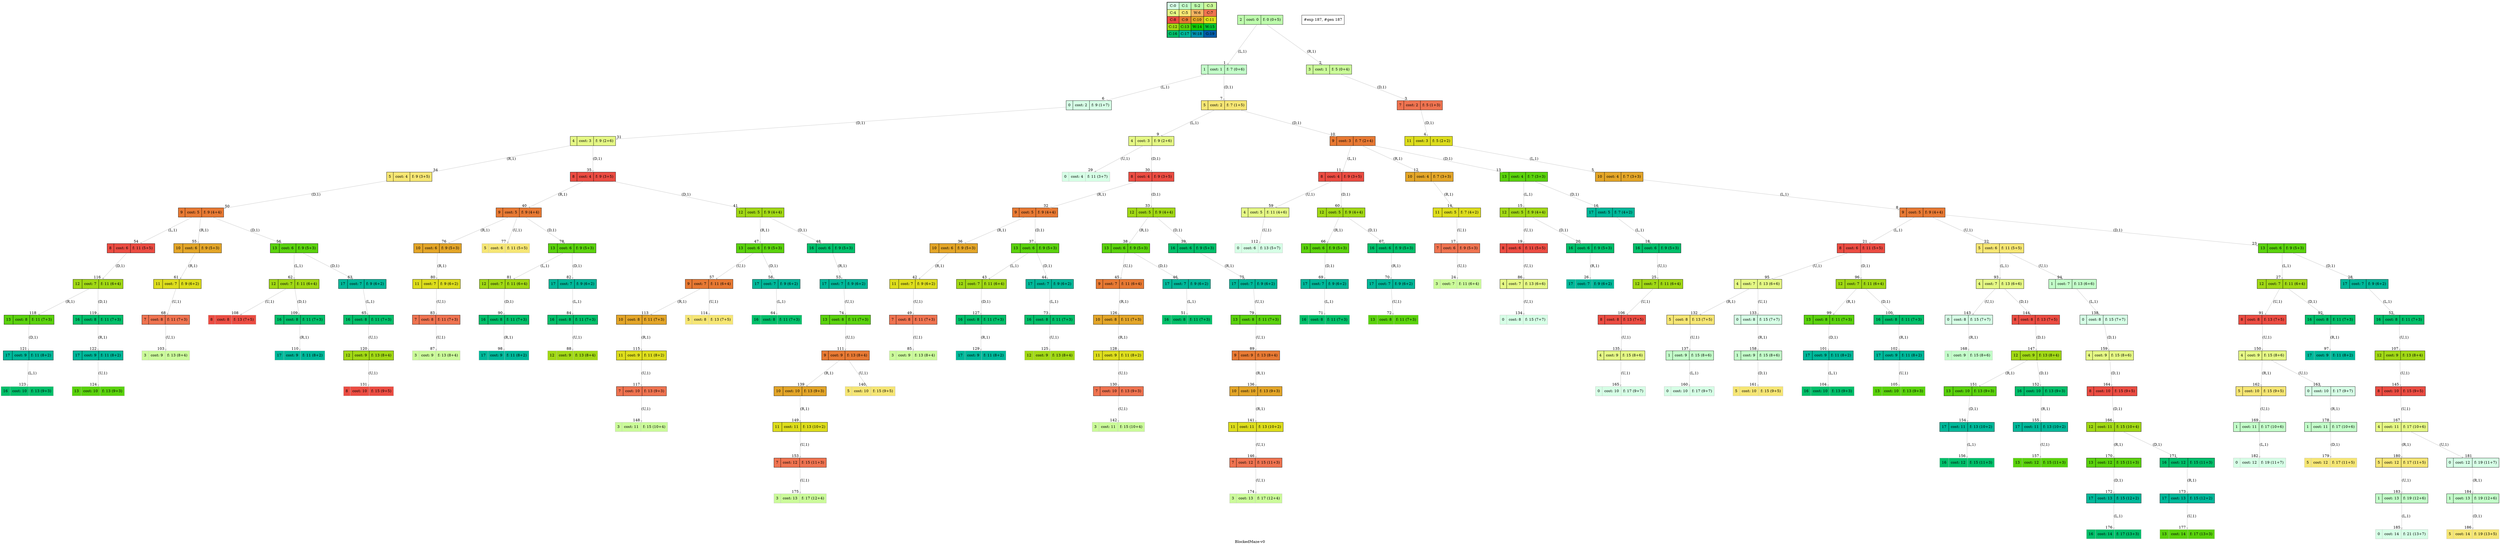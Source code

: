 digraph BlockedMaze { label="BlockedMaze-v0" nodesep=1 ranksep="1.2" node [shape=record] edge [arrowsize=0.7] 
subgraph MAP {label=Map;map [shape=plaintext label=<<table border="1" cellpadding="5" cellspacing="0" cellborder="1"><tr><td bgcolor="0.39803922 0.15947579 0.99679532 1.        ">C:0</td><td bgcolor="0.35098039 0.23194764 0.99315867 1.        ">C:1</td><td bgcolor="0.29607843 0.31486959 0.98720184 1.        ">S:2</td><td bgcolor="0.24901961 0.38410575 0.98063477 1.        ">C:3</td></tr><tr><td bgcolor="0.19411765 0.46220388 0.97128103 1.        ">C:4</td><td bgcolor="0.14705882 0.52643216 0.96182564 1.        ">C:5</td><td bgcolor="0.09215686 0.59770746 0.94913494 1.        ">W:6</td><td bgcolor="0.0372549  0.66454018 0.93467977 1.        ">C:7</td></tr><tr><td bgcolor="0.00980392 0.71791192 0.92090552 1.        ">C:8</td><td bgcolor="0.06470588 0.77520398 0.9032472  1.        ">C:9</td><td bgcolor="0.11176471 0.81974048 0.88677369 1.        ">C:10</td><td bgcolor="0.16666667 0.8660254  0.8660254  1.        ">C:11</td></tr><tr><td bgcolor="0.21372549 0.9005867  0.84695821 1.        ">C:12</td><td bgcolor="0.26862745 0.93467977 0.82325295 1.        ">C:13</td><td bgcolor="0.32352941 0.96182564 0.79801723 1.        ">W:14</td><td bgcolor="0.37058824 0.97940977 0.77520398 1.        ">W:15</td></tr><tr><td bgcolor="0.4254902  0.99315867 0.74725253 1.        ">C:16</td><td bgcolor="0.47254902 0.99907048 0.72218645 1.        ">C:17</td><td bgcolor="0.52745098 0.99907048 0.69169844 1.        ">W:18</td><td bgcolor="0.5745098  0.99315867 0.66454018 1.        ">G:19</td></tr></table>>]} 
"0_2" [label="<f0>2 |<f1> cost: 0 |<f2> f: 0 (0+5)", style=filled color=grey fillcolor="0.29607843 0.31486959 0.98720184 1.        "];  
"0_2" [label="<f0>2 |<f1> cost: 0 |<f2> f: 0 (0+5)", style=filled color=black fillcolor="0.29607843 0.31486959 0.98720184 1.        "];  "0_2.1-0" [label="<f0>1 |<f1> cost: 1 |<f2> f: 7 (0+6)", style=filled color=grey fillcolor="0.35098039 0.23194764 0.99315867 1.        "];   "0_2" -> "0_2.1-0" [label="(L,1)" headlabel=" 1 " color=grey ]; 
"0_2.3-1" [label="<f0>3 |<f1> cost: 1 |<f2> f: 5 (0+4)", style=filled color=grey fillcolor="0.24901961 0.38410575 0.98063477 1.        "];   "0_2" -> "0_2.3-1" [label="(R,1)" headlabel=" 2 " color=grey ]; 
"0_2.3-1" [label="<f0>3 |<f1> cost: 1 |<f2> f: 5 (0+4)", style=filled color=black fillcolor="0.24901961 0.38410575 0.98063477 1.        "];  "0_2.3.7-3" [label="<f0>7 |<f1> cost: 2 |<f2> f: 5 (1+3)", style=filled color=grey fillcolor="0.0372549  0.66454018 0.93467977 1.        "];   "0_2.3-1" -> "0_2.3.7-3" [label="(D,1)" headlabel=" 3 " color=grey ]; 
"0_2.3.7-3" [label="<f0>7 |<f1> cost: 2 |<f2> f: 5 (1+3)", style=filled color=black fillcolor="0.0372549  0.66454018 0.93467977 1.        "];  "0_2.3.7.11-3" [label="<f0>11 |<f1> cost: 3 |<f2> f: 5 (2+2)", style=filled color=grey fillcolor="0.16666667 0.8660254  0.8660254  1.        "];   "0_2.3.7-3" -> "0_2.3.7.11-3" [label="(D,1)" headlabel=" 4 " color=grey ]; 
"0_2.3.7.11-3" [label="<f0>11 |<f1> cost: 3 |<f2> f: 5 (2+2)", style=filled color=black fillcolor="0.16666667 0.8660254  0.8660254  1.        "];  "0_2.3.7.11.10-0" [label="<f0>10 |<f1> cost: 4 |<f2> f: 7 (3+3)", style=filled color=grey fillcolor="0.11176471 0.81974048 0.88677369 1.        "];   "0_2.3.7.11-3" -> "0_2.3.7.11.10-0" [label="(L,1)" headlabel=" 5 " color=grey ]; 
"0_2.1-0" [label="<f0>1 |<f1> cost: 1 |<f2> f: 7 (0+6)", style=filled color=black fillcolor="0.35098039 0.23194764 0.99315867 1.        "];  "0_2.1.0-0" [label="<f0>0 |<f1> cost: 2 |<f2> f: 9 (1+7)", style=filled color=grey fillcolor="0.39803922 0.15947579 0.99679532 1.        "];   "0_2.1-0" -> "0_2.1.0-0" [label="(L,1)" headlabel=" 6 " color=grey ]; 
"0_2.1.5-3" [label="<f0>5 |<f1> cost: 2 |<f2> f: 7 (1+5)", style=filled color=grey fillcolor="0.14705882 0.52643216 0.96182564 1.        "];   "0_2.1-0" -> "0_2.1.5-3" [label="(D,1)" headlabel=" 7 " color=grey ]; 
"0_2.3.7.11.10-0" [label="<f0>10 |<f1> cost: 4 |<f2> f: 7 (3+3)", style=filled color=black fillcolor="0.11176471 0.81974048 0.88677369 1.        "];  "0_2.3.7.11.10.9-0" [label="<f0>9 |<f1> cost: 5 |<f2> f: 9 (4+4)", style=filled color=grey fillcolor="0.06470588 0.77520398 0.9032472  1.        "];   "0_2.3.7.11.10-0" -> "0_2.3.7.11.10.9-0" [label="(L,1)" headlabel=" 8 " color=grey ]; 
"0_2.1.5-3" [label="<f0>5 |<f1> cost: 2 |<f2> f: 7 (1+5)", style=filled color=black fillcolor="0.14705882 0.52643216 0.96182564 1.        "];  "0_2.1.5.4-0" [label="<f0>4 |<f1> cost: 3 |<f2> f: 9 (2+6)", style=filled color=grey fillcolor="0.19411765 0.46220388 0.97128103 1.        "];   "0_2.1.5-3" -> "0_2.1.5.4-0" [label="(L,1)" headlabel=" 9 " color=grey ]; 
"0_2.1.5.9-3" [label="<f0>9 |<f1> cost: 3 |<f2> f: 7 (2+4)", style=filled color=grey fillcolor="0.06470588 0.77520398 0.9032472  1.        "];   "0_2.1.5-3" -> "0_2.1.5.9-3" [label="(D,1)" headlabel=" 10 " color=grey ]; 
"0_2.1.5.9-3" [label="<f0>9 |<f1> cost: 3 |<f2> f: 7 (2+4)", style=filled color=black fillcolor="0.06470588 0.77520398 0.9032472  1.        "];  "0_2.1.5.9.8-0" [label="<f0>8 |<f1> cost: 4 |<f2> f: 9 (3+5)", style=filled color=grey fillcolor="0.00980392 0.71791192 0.92090552 1.        "];   "0_2.1.5.9-3" -> "0_2.1.5.9.8-0" [label="(L,1)" headlabel=" 11 " color=grey ]; 
"0_2.1.5.9.10-1" [label="<f0>10 |<f1> cost: 4 |<f2> f: 7 (3+3)", style=filled color=grey fillcolor="0.11176471 0.81974048 0.88677369 1.        "];   "0_2.1.5.9-3" -> "0_2.1.5.9.10-1" [label="(R,1)" headlabel=" 12 " color=grey ]; 
"0_2.1.5.9.13-3" [label="<f0>13 |<f1> cost: 4 |<f2> f: 7 (3+3)", style=filled color=grey fillcolor="0.26862745 0.93467977 0.82325295 1.        "];   "0_2.1.5.9-3" -> "0_2.1.5.9.13-3" [label="(D,1)" headlabel=" 13 " color=grey ]; 
"0_2.1.5.9.10-1" [label="<f0>10 |<f1> cost: 4 |<f2> f: 7 (3+3)", style=filled color=black fillcolor="0.11176471 0.81974048 0.88677369 1.        "];  "0_2.1.5.9.10.11-1" [label="<f0>11 |<f1> cost: 5 |<f2> f: 7 (4+2)", style=filled color=grey fillcolor="0.16666667 0.8660254  0.8660254  1.        "];   "0_2.1.5.9.10-1" -> "0_2.1.5.9.10.11-1" [label="(R,1)" headlabel=" 14 " color=grey ]; 
"0_2.1.5.9.13-3" [label="<f0>13 |<f1> cost: 4 |<f2> f: 7 (3+3)", style=filled color=black fillcolor="0.26862745 0.93467977 0.82325295 1.        "];  "0_2.1.5.9.13.12-0" [label="<f0>12 |<f1> cost: 5 |<f2> f: 9 (4+4)", style=filled color=grey fillcolor="0.21372549 0.9005867  0.84695821 1.        "];   "0_2.1.5.9.13-3" -> "0_2.1.5.9.13.12-0" [label="(L,1)" headlabel=" 15 " color=grey ]; 
"0_2.1.5.9.13.17-3" [label="<f0>17 |<f1> cost: 5 |<f2> f: 7 (4+2)", style=filled color=grey fillcolor="0.47254902 0.99907048 0.72218645 1.        "];   "0_2.1.5.9.13-3" -> "0_2.1.5.9.13.17-3" [label="(D,1)" headlabel=" 16 " color=grey ]; 
"0_2.1.5.9.10.11-1" [label="<f0>11 |<f1> cost: 5 |<f2> f: 7 (4+2)", style=filled color=black fillcolor="0.16666667 0.8660254  0.8660254  1.        "];  "0_2.1.5.9.10.11.7-2" [label="<f0>7 |<f1> cost: 6 |<f2> f: 9 (5+3)", style=filled color=grey fillcolor="0.0372549  0.66454018 0.93467977 1.        "];   "0_2.1.5.9.10.11-1" -> "0_2.1.5.9.10.11.7-2" [label="(U,1)" headlabel=" 17 " color=grey ]; 
"0_2.1.5.9.13.17-3" [label="<f0>17 |<f1> cost: 5 |<f2> f: 7 (4+2)", style=filled color=black fillcolor="0.47254902 0.99907048 0.72218645 1.        "];  "0_2.1.5.9.13.17.16-0" [label="<f0>16 |<f1> cost: 6 |<f2> f: 9 (5+3)", style=filled color=grey fillcolor="0.4254902  0.99315867 0.74725253 1.        "];   "0_2.1.5.9.13.17-3" -> "0_2.1.5.9.13.17.16-0" [label="(L,1)" headlabel=" 18 " color=grey ]; 
"0_2.1.5.9.13.12-0" [label="<f0>12 |<f1> cost: 5 |<f2> f: 9 (4+4)", style=filled color=black fillcolor="0.21372549 0.9005867  0.84695821 1.        "];  "0_2.1.5.9.13.12.8-2" [label="<f0>8 |<f1> cost: 6 |<f2> f: 11 (5+5)", style=filled color=grey fillcolor="0.00980392 0.71791192 0.92090552 1.        "];   "0_2.1.5.9.13.12-0" -> "0_2.1.5.9.13.12.8-2" [label="(U,1)" headlabel=" 19 " color=grey ]; 
"0_2.1.5.9.13.12.16-3" [label="<f0>16 |<f1> cost: 6 |<f2> f: 9 (5+3)", style=filled color=grey fillcolor="0.4254902  0.99315867 0.74725253 1.        "];   "0_2.1.5.9.13.12-0" -> "0_2.1.5.9.13.12.16-3" [label="(D,1)" headlabel=" 20 " color=grey ]; 
"0_2.3.7.11.10.9-0" [label="<f0>9 |<f1> cost: 5 |<f2> f: 9 (4+4)", style=filled color=black fillcolor="0.06470588 0.77520398 0.9032472  1.        "];  "0_2.3.7.11.10.9.8-0" [label="<f0>8 |<f1> cost: 6 |<f2> f: 11 (5+5)", style=filled color=grey fillcolor="0.00980392 0.71791192 0.92090552 1.        "];   "0_2.3.7.11.10.9-0" -> "0_2.3.7.11.10.9.8-0" [label="(L,1)" headlabel=" 21 " color=grey ]; 
"0_2.3.7.11.10.9.5-2" [label="<f0>5 |<f1> cost: 6 |<f2> f: 11 (5+5)", style=filled color=grey fillcolor="0.14705882 0.52643216 0.96182564 1.        "];   "0_2.3.7.11.10.9-0" -> "0_2.3.7.11.10.9.5-2" [label="(U,1)" headlabel=" 22 " color=grey ]; 
"0_2.3.7.11.10.9.13-3" [label="<f0>13 |<f1> cost: 6 |<f2> f: 9 (5+3)", style=filled color=grey fillcolor="0.26862745 0.93467977 0.82325295 1.        "];   "0_2.3.7.11.10.9-0" -> "0_2.3.7.11.10.9.13-3" [label="(D,1)" headlabel=" 23 " color=grey ]; 
"0_2.1.5.9.10.11.7-2" [label="<f0>7 |<f1> cost: 6 |<f2> f: 9 (5+3)", style=filled color=black fillcolor="0.0372549  0.66454018 0.93467977 1.        "];  "0_2.1.5.9.10.11.7.3-2" [label="<f0>3 |<f1> cost: 7 |<f2> f: 11 (6+4)", style=filled color=grey fillcolor="0.24901961 0.38410575 0.98063477 1.        "];   "0_2.1.5.9.10.11.7-2" -> "0_2.1.5.9.10.11.7.3-2" [label="(U,1)" headlabel=" 24 " color=grey ]; 
"0_2.1.5.9.13.17.16-0" [label="<f0>16 |<f1> cost: 6 |<f2> f: 9 (5+3)", style=filled color=black fillcolor="0.4254902  0.99315867 0.74725253 1.        "];  "0_2.1.5.9.13.17.16.12-2" [label="<f0>12 |<f1> cost: 7 |<f2> f: 11 (6+4)", style=filled color=grey fillcolor="0.21372549 0.9005867  0.84695821 1.        "];   "0_2.1.5.9.13.17.16-0" -> "0_2.1.5.9.13.17.16.12-2" [label="(U,1)" headlabel=" 25 " color=grey ]; 
"0_2.1.5.9.13.12.16-3" [label="<f0>16 |<f1> cost: 6 |<f2> f: 9 (5+3)", style=filled color=black fillcolor="0.4254902  0.99315867 0.74725253 1.        "];  "0_2.1.5.9.13.12.16.17-1" [label="<f0>17 |<f1> cost: 7 |<f2> f: 9 (6+2)", style=filled color=grey fillcolor="0.47254902 0.99907048 0.72218645 1.        "];   "0_2.1.5.9.13.12.16-3" -> "0_2.1.5.9.13.12.16.17-1" [label="(R,1)" headlabel=" 26 " color=grey ]; 
"0_2.3.7.11.10.9.13-3" [label="<f0>13 |<f1> cost: 6 |<f2> f: 9 (5+3)", style=filled color=black fillcolor="0.26862745 0.93467977 0.82325295 1.        "];  "0_2.3.7.11.10.9.13.12-0" [label="<f0>12 |<f1> cost: 7 |<f2> f: 11 (6+4)", style=filled color=grey fillcolor="0.21372549 0.9005867  0.84695821 1.        "];   "0_2.3.7.11.10.9.13-3" -> "0_2.3.7.11.10.9.13.12-0" [label="(L,1)" headlabel=" 27 " color=grey ]; 
"0_2.3.7.11.10.9.13.17-3" [label="<f0>17 |<f1> cost: 7 |<f2> f: 9 (6+2)", style=filled color=grey fillcolor="0.47254902 0.99907048 0.72218645 1.        "];   "0_2.3.7.11.10.9.13-3" -> "0_2.3.7.11.10.9.13.17-3" [label="(D,1)" headlabel=" 28 " color=grey ]; 
"0_2.1.5.4-0" [label="<f0>4 |<f1> cost: 3 |<f2> f: 9 (2+6)", style=filled color=black fillcolor="0.19411765 0.46220388 0.97128103 1.        "];  "0_2.1.5.4.0-2" [label="<f0>0 |<f1> cost: 4 |<f2> f: 11 (3+7)", style=filled color=grey fillcolor="0.39803922 0.15947579 0.99679532 1.        "];   "0_2.1.5.4-0" -> "0_2.1.5.4.0-2" [label="(U,1)" headlabel=" 29 " color=grey ]; 
"0_2.1.5.4.8-3" [label="<f0>8 |<f1> cost: 4 |<f2> f: 9 (3+5)", style=filled color=grey fillcolor="0.00980392 0.71791192 0.92090552 1.        "];   "0_2.1.5.4-0" -> "0_2.1.5.4.8-3" [label="(D,1)" headlabel=" 30 " color=grey ]; 
"0_2.1.0-0" [label="<f0>0 |<f1> cost: 2 |<f2> f: 9 (1+7)", style=filled color=black fillcolor="0.39803922 0.15947579 0.99679532 1.        "];  "0_2.1.0.4-3" [label="<f0>4 |<f1> cost: 3 |<f2> f: 9 (2+6)", style=filled color=grey fillcolor="0.19411765 0.46220388 0.97128103 1.        "];   "0_2.1.0-0" -> "0_2.1.0.4-3" [label="(D,1)" headlabel=" 31 " color=grey ]; 
"0_2.1.5.4.8-3" [label="<f0>8 |<f1> cost: 4 |<f2> f: 9 (3+5)", style=filled color=black fillcolor="0.00980392 0.71791192 0.92090552 1.        "];  "0_2.1.5.4.8.9-1" [label="<f0>9 |<f1> cost: 5 |<f2> f: 9 (4+4)", style=filled color=grey fillcolor="0.06470588 0.77520398 0.9032472  1.        "];   "0_2.1.5.4.8-3" -> "0_2.1.5.4.8.9-1" [label="(R,1)" headlabel=" 32 " color=grey ]; 
"0_2.1.5.4.8.12-3" [label="<f0>12 |<f1> cost: 5 |<f2> f: 9 (4+4)", style=filled color=grey fillcolor="0.21372549 0.9005867  0.84695821 1.        "];   "0_2.1.5.4.8-3" -> "0_2.1.5.4.8.12-3" [label="(D,1)" headlabel=" 33 " color=grey ]; 
"0_2.1.0.4-3" [label="<f0>4 |<f1> cost: 3 |<f2> f: 9 (2+6)", style=filled color=black fillcolor="0.19411765 0.46220388 0.97128103 1.        "];  "0_2.1.0.4.5-1" [label="<f0>5 |<f1> cost: 4 |<f2> f: 9 (3+5)", style=filled color=grey fillcolor="0.14705882 0.52643216 0.96182564 1.        "];   "0_2.1.0.4-3" -> "0_2.1.0.4.5-1" [label="(R,1)" headlabel=" 34 " color=grey ]; 
"0_2.1.0.4.8-3" [label="<f0>8 |<f1> cost: 4 |<f2> f: 9 (3+5)", style=filled color=grey fillcolor="0.00980392 0.71791192 0.92090552 1.        "];   "0_2.1.0.4-3" -> "0_2.1.0.4.8-3" [label="(D,1)" headlabel=" 35 " color=grey ]; 
"0_2.1.5.4.8.9-1" [label="<f0>9 |<f1> cost: 5 |<f2> f: 9 (4+4)", style=filled color=black fillcolor="0.06470588 0.77520398 0.9032472  1.        "];  "0_2.1.5.4.8.9.10-1" [label="<f0>10 |<f1> cost: 6 |<f2> f: 9 (5+3)", style=filled color=grey fillcolor="0.11176471 0.81974048 0.88677369 1.        "];   "0_2.1.5.4.8.9-1" -> "0_2.1.5.4.8.9.10-1" [label="(R,1)" headlabel=" 36 " color=grey ]; 
"0_2.1.5.4.8.9.13-3" [label="<f0>13 |<f1> cost: 6 |<f2> f: 9 (5+3)", style=filled color=grey fillcolor="0.26862745 0.93467977 0.82325295 1.        "];   "0_2.1.5.4.8.9-1" -> "0_2.1.5.4.8.9.13-3" [label="(D,1)" headlabel=" 37 " color=grey ]; 
"0_2.1.5.4.8.12-3" [label="<f0>12 |<f1> cost: 5 |<f2> f: 9 (4+4)", style=filled color=black fillcolor="0.21372549 0.9005867  0.84695821 1.        "];  "0_2.1.5.4.8.12.13-1" [label="<f0>13 |<f1> cost: 6 |<f2> f: 9 (5+3)", style=filled color=grey fillcolor="0.26862745 0.93467977 0.82325295 1.        "];   "0_2.1.5.4.8.12-3" -> "0_2.1.5.4.8.12.13-1" [label="(R,1)" headlabel=" 38 " color=grey ]; 
"0_2.1.5.4.8.12.16-3" [label="<f0>16 |<f1> cost: 6 |<f2> f: 9 (5+3)", style=filled color=grey fillcolor="0.4254902  0.99315867 0.74725253 1.        "];   "0_2.1.5.4.8.12-3" -> "0_2.1.5.4.8.12.16-3" [label="(D,1)" headlabel=" 39 " color=grey ]; 
"0_2.1.0.4.8-3" [label="<f0>8 |<f1> cost: 4 |<f2> f: 9 (3+5)", style=filled color=black fillcolor="0.00980392 0.71791192 0.92090552 1.        "];  "0_2.1.0.4.8.9-1" [label="<f0>9 |<f1> cost: 5 |<f2> f: 9 (4+4)", style=filled color=grey fillcolor="0.06470588 0.77520398 0.9032472  1.        "];   "0_2.1.0.4.8-3" -> "0_2.1.0.4.8.9-1" [label="(R,1)" headlabel=" 40 " color=grey ]; 
"0_2.1.0.4.8.12-3" [label="<f0>12 |<f1> cost: 5 |<f2> f: 9 (4+4)", style=filled color=grey fillcolor="0.21372549 0.9005867  0.84695821 1.        "];   "0_2.1.0.4.8-3" -> "0_2.1.0.4.8.12-3" [label="(D,1)" headlabel=" 41 " color=grey ]; 
"0_2.1.5.4.8.9.10-1" [label="<f0>10 |<f1> cost: 6 |<f2> f: 9 (5+3)", style=filled color=black fillcolor="0.11176471 0.81974048 0.88677369 1.        "];  "0_2.1.5.4.8.9.10.11-1" [label="<f0>11 |<f1> cost: 7 |<f2> f: 9 (6+2)", style=filled color=grey fillcolor="0.16666667 0.8660254  0.8660254  1.        "];   "0_2.1.5.4.8.9.10-1" -> "0_2.1.5.4.8.9.10.11-1" [label="(R,1)" headlabel=" 42 " color=grey ]; 
"0_2.1.5.4.8.9.13-3" [label="<f0>13 |<f1> cost: 6 |<f2> f: 9 (5+3)", style=filled color=black fillcolor="0.26862745 0.93467977 0.82325295 1.        "];  "0_2.1.5.4.8.9.13.12-0" [label="<f0>12 |<f1> cost: 7 |<f2> f: 11 (6+4)", style=filled color=grey fillcolor="0.21372549 0.9005867  0.84695821 1.        "];   "0_2.1.5.4.8.9.13-3" -> "0_2.1.5.4.8.9.13.12-0" [label="(L,1)" headlabel=" 43 " color=grey ]; 
"0_2.1.5.4.8.9.13.17-3" [label="<f0>17 |<f1> cost: 7 |<f2> f: 9 (6+2)", style=filled color=grey fillcolor="0.47254902 0.99907048 0.72218645 1.        "];   "0_2.1.5.4.8.9.13-3" -> "0_2.1.5.4.8.9.13.17-3" [label="(D,1)" headlabel=" 44 " color=grey ]; 
"0_2.1.5.4.8.12.13-1" [label="<f0>13 |<f1> cost: 6 |<f2> f: 9 (5+3)", style=filled color=black fillcolor="0.26862745 0.93467977 0.82325295 1.        "];  "0_2.1.5.4.8.12.13.9-2" [label="<f0>9 |<f1> cost: 7 |<f2> f: 11 (6+4)", style=filled color=grey fillcolor="0.06470588 0.77520398 0.9032472  1.        "];   "0_2.1.5.4.8.12.13-1" -> "0_2.1.5.4.8.12.13.9-2" [label="(U,1)" headlabel=" 45 " color=grey ]; 
"0_2.1.5.4.8.12.13.17-3" [label="<f0>17 |<f1> cost: 7 |<f2> f: 9 (6+2)", style=filled color=grey fillcolor="0.47254902 0.99907048 0.72218645 1.        "];   "0_2.1.5.4.8.12.13-1" -> "0_2.1.5.4.8.12.13.17-3" [label="(D,1)" headlabel=" 46 " color=grey ]; 
"0_2.1.0.4.8.12-3" [label="<f0>12 |<f1> cost: 5 |<f2> f: 9 (4+4)", style=filled color=black fillcolor="0.21372549 0.9005867  0.84695821 1.        "];  "0_2.1.0.4.8.12.13-1" [label="<f0>13 |<f1> cost: 6 |<f2> f: 9 (5+3)", style=filled color=grey fillcolor="0.26862745 0.93467977 0.82325295 1.        "];   "0_2.1.0.4.8.12-3" -> "0_2.1.0.4.8.12.13-1" [label="(R,1)" headlabel=" 47 " color=grey ]; 
"0_2.1.0.4.8.12.16-3" [label="<f0>16 |<f1> cost: 6 |<f2> f: 9 (5+3)", style=filled color=grey fillcolor="0.4254902  0.99315867 0.74725253 1.        "];   "0_2.1.0.4.8.12-3" -> "0_2.1.0.4.8.12.16-3" [label="(D,1)" headlabel=" 48 " color=grey ]; 
"0_2.1.5.4.8.9.10.11-1" [label="<f0>11 |<f1> cost: 7 |<f2> f: 9 (6+2)", style=filled color=black fillcolor="0.16666667 0.8660254  0.8660254  1.        "];  "0_2.1.5.4.8.9.10.11.7-2" [label="<f0>7 |<f1> cost: 8 |<f2> f: 11 (7+3)", style=filled color=grey fillcolor="0.0372549  0.66454018 0.93467977 1.        "];   "0_2.1.5.4.8.9.10.11-1" -> "0_2.1.5.4.8.9.10.11.7-2" [label="(U,1)" headlabel=" 49 " color=grey ]; 
"0_2.1.0.4.5-1" [label="<f0>5 |<f1> cost: 4 |<f2> f: 9 (3+5)", style=filled color=black fillcolor="0.14705882 0.52643216 0.96182564 1.        "];  "0_2.1.0.4.5.9-3" [label="<f0>9 |<f1> cost: 5 |<f2> f: 9 (4+4)", style=filled color=grey fillcolor="0.06470588 0.77520398 0.9032472  1.        "];   "0_2.1.0.4.5-1" -> "0_2.1.0.4.5.9-3" [label="(D,1)" headlabel=" 50 " color=grey ]; 
"0_2.1.5.4.8.12.13.17-3" [label="<f0>17 |<f1> cost: 7 |<f2> f: 9 (6+2)", style=filled color=black fillcolor="0.47254902 0.99907048 0.72218645 1.        "];  "0_2.1.5.4.8.12.13.17.16-0" [label="<f0>16 |<f1> cost: 8 |<f2> f: 11 (7+3)", style=filled color=grey fillcolor="0.4254902  0.99315867 0.74725253 1.        "];   "0_2.1.5.4.8.12.13.17-3" -> "0_2.1.5.4.8.12.13.17.16-0" [label="(L,1)" headlabel=" 51 " color=grey ]; 
"0_2.3.7.11.10.9.13.17-3" [label="<f0>17 |<f1> cost: 7 |<f2> f: 9 (6+2)", style=filled color=black fillcolor="0.47254902 0.99907048 0.72218645 1.        "];  "0_2.3.7.11.10.9.13.17.16-0" [label="<f0>16 |<f1> cost: 8 |<f2> f: 11 (7+3)", style=filled color=grey fillcolor="0.4254902  0.99315867 0.74725253 1.        "];   "0_2.3.7.11.10.9.13.17-3" -> "0_2.3.7.11.10.9.13.17.16-0" [label="(L,1)" headlabel=" 52 " color=grey ]; 
"0_2.1.0.4.8.12.16-3" [label="<f0>16 |<f1> cost: 6 |<f2> f: 9 (5+3)", style=filled color=black fillcolor="0.4254902  0.99315867 0.74725253 1.        "];  "0_2.1.0.4.8.12.16.17-1" [label="<f0>17 |<f1> cost: 7 |<f2> f: 9 (6+2)", style=filled color=grey fillcolor="0.47254902 0.99907048 0.72218645 1.        "];   "0_2.1.0.4.8.12.16-3" -> "0_2.1.0.4.8.12.16.17-1" [label="(R,1)" headlabel=" 53 " color=grey ]; 
"0_2.1.0.4.5.9-3" [label="<f0>9 |<f1> cost: 5 |<f2> f: 9 (4+4)", style=filled color=black fillcolor="0.06470588 0.77520398 0.9032472  1.        "];  "0_2.1.0.4.5.9.8-0" [label="<f0>8 |<f1> cost: 6 |<f2> f: 11 (5+5)", style=filled color=grey fillcolor="0.00980392 0.71791192 0.92090552 1.        "];   "0_2.1.0.4.5.9-3" -> "0_2.1.0.4.5.9.8-0" [label="(L,1)" headlabel=" 54 " color=grey ]; 
"0_2.1.0.4.5.9.10-1" [label="<f0>10 |<f1> cost: 6 |<f2> f: 9 (5+3)", style=filled color=grey fillcolor="0.11176471 0.81974048 0.88677369 1.        "];   "0_2.1.0.4.5.9-3" -> "0_2.1.0.4.5.9.10-1" [label="(R,1)" headlabel=" 55 " color=grey ]; 
"0_2.1.0.4.5.9.13-3" [label="<f0>13 |<f1> cost: 6 |<f2> f: 9 (5+3)", style=filled color=grey fillcolor="0.26862745 0.93467977 0.82325295 1.        "];   "0_2.1.0.4.5.9-3" -> "0_2.1.0.4.5.9.13-3" [label="(D,1)" headlabel=" 56 " color=grey ]; 
"0_2.1.0.4.8.12.13-1" [label="<f0>13 |<f1> cost: 6 |<f2> f: 9 (5+3)", style=filled color=black fillcolor="0.26862745 0.93467977 0.82325295 1.        "];  "0_2.1.0.4.8.12.13.9-2" [label="<f0>9 |<f1> cost: 7 |<f2> f: 11 (6+4)", style=filled color=grey fillcolor="0.06470588 0.77520398 0.9032472  1.        "];   "0_2.1.0.4.8.12.13-1" -> "0_2.1.0.4.8.12.13.9-2" [label="(U,1)" headlabel=" 57 " color=grey ]; 
"0_2.1.0.4.8.12.13.17-3" [label="<f0>17 |<f1> cost: 7 |<f2> f: 9 (6+2)", style=filled color=grey fillcolor="0.47254902 0.99907048 0.72218645 1.        "];   "0_2.1.0.4.8.12.13-1" -> "0_2.1.0.4.8.12.13.17-3" [label="(D,1)" headlabel=" 58 " color=grey ]; 
"0_2.1.5.9.8-0" [label="<f0>8 |<f1> cost: 4 |<f2> f: 9 (3+5)", style=filled color=black fillcolor="0.00980392 0.71791192 0.92090552 1.        "];  "0_2.1.5.9.8.4-2" [label="<f0>4 |<f1> cost: 5 |<f2> f: 11 (4+6)", style=filled color=grey fillcolor="0.19411765 0.46220388 0.97128103 1.        "];   "0_2.1.5.9.8-0" -> "0_2.1.5.9.8.4-2" [label="(U,1)" headlabel=" 59 " color=grey ]; 
"0_2.1.5.9.8.12-3" [label="<f0>12 |<f1> cost: 5 |<f2> f: 9 (4+4)", style=filled color=grey fillcolor="0.21372549 0.9005867  0.84695821 1.        "];   "0_2.1.5.9.8-0" -> "0_2.1.5.9.8.12-3" [label="(D,1)" headlabel=" 60 " color=grey ]; 
"0_2.1.0.4.5.9.10-1" [label="<f0>10 |<f1> cost: 6 |<f2> f: 9 (5+3)", style=filled color=black fillcolor="0.11176471 0.81974048 0.88677369 1.        "];  "0_2.1.0.4.5.9.10.11-1" [label="<f0>11 |<f1> cost: 7 |<f2> f: 9 (6+2)", style=filled color=grey fillcolor="0.16666667 0.8660254  0.8660254  1.        "];   "0_2.1.0.4.5.9.10-1" -> "0_2.1.0.4.5.9.10.11-1" [label="(R,1)" headlabel=" 61 " color=grey ]; 
"0_2.1.0.4.5.9.13-3" [label="<f0>13 |<f1> cost: 6 |<f2> f: 9 (5+3)", style=filled color=black fillcolor="0.26862745 0.93467977 0.82325295 1.        "];  "0_2.1.0.4.5.9.13.12-0" [label="<f0>12 |<f1> cost: 7 |<f2> f: 11 (6+4)", style=filled color=grey fillcolor="0.21372549 0.9005867  0.84695821 1.        "];   "0_2.1.0.4.5.9.13-3" -> "0_2.1.0.4.5.9.13.12-0" [label="(L,1)" headlabel=" 62 " color=grey ]; 
"0_2.1.0.4.5.9.13.17-3" [label="<f0>17 |<f1> cost: 7 |<f2> f: 9 (6+2)", style=filled color=grey fillcolor="0.47254902 0.99907048 0.72218645 1.        "];   "0_2.1.0.4.5.9.13-3" -> "0_2.1.0.4.5.9.13.17-3" [label="(D,1)" headlabel=" 63 " color=grey ]; 
"0_2.1.0.4.8.12.13.17-3" [label="<f0>17 |<f1> cost: 7 |<f2> f: 9 (6+2)", style=filled color=black fillcolor="0.47254902 0.99907048 0.72218645 1.        "];  "0_2.1.0.4.8.12.13.17.16-0" [label="<f0>16 |<f1> cost: 8 |<f2> f: 11 (7+3)", style=filled color=grey fillcolor="0.4254902  0.99315867 0.74725253 1.        "];   "0_2.1.0.4.8.12.13.17-3" -> "0_2.1.0.4.8.12.13.17.16-0" [label="(L,1)" headlabel=" 64 " color=grey ]; 
"0_2.1.0.4.5.9.13.17-3" [label="<f0>17 |<f1> cost: 7 |<f2> f: 9 (6+2)", style=filled color=black fillcolor="0.47254902 0.99907048 0.72218645 1.        "];  "0_2.1.0.4.5.9.13.17.16-0" [label="<f0>16 |<f1> cost: 8 |<f2> f: 11 (7+3)", style=filled color=grey fillcolor="0.4254902  0.99315867 0.74725253 1.        "];   "0_2.1.0.4.5.9.13.17-3" -> "0_2.1.0.4.5.9.13.17.16-0" [label="(L,1)" headlabel=" 65 " color=grey ]; 
"0_2.1.5.9.8.12-3" [label="<f0>12 |<f1> cost: 5 |<f2> f: 9 (4+4)", style=filled color=black fillcolor="0.21372549 0.9005867  0.84695821 1.        "];  "0_2.1.5.9.8.12.13-1" [label="<f0>13 |<f1> cost: 6 |<f2> f: 9 (5+3)", style=filled color=grey fillcolor="0.26862745 0.93467977 0.82325295 1.        "];   "0_2.1.5.9.8.12-3" -> "0_2.1.5.9.8.12.13-1" [label="(R,1)" headlabel=" 66 " color=grey ]; 
"0_2.1.5.9.8.12.16-3" [label="<f0>16 |<f1> cost: 6 |<f2> f: 9 (5+3)", style=filled color=grey fillcolor="0.4254902  0.99315867 0.74725253 1.        "];   "0_2.1.5.9.8.12-3" -> "0_2.1.5.9.8.12.16-3" [label="(D,1)" headlabel=" 67 " color=grey ]; 
"0_2.1.0.4.5.9.10.11-1" [label="<f0>11 |<f1> cost: 7 |<f2> f: 9 (6+2)", style=filled color=black fillcolor="0.16666667 0.8660254  0.8660254  1.        "];  "0_2.1.0.4.5.9.10.11.7-2" [label="<f0>7 |<f1> cost: 8 |<f2> f: 11 (7+3)", style=filled color=grey fillcolor="0.0372549  0.66454018 0.93467977 1.        "];   "0_2.1.0.4.5.9.10.11-1" -> "0_2.1.0.4.5.9.10.11.7-2" [label="(U,1)" headlabel=" 68 " color=grey ]; 
"0_2.1.5.9.8.12.13-1" [label="<f0>13 |<f1> cost: 6 |<f2> f: 9 (5+3)", style=filled color=black fillcolor="0.26862745 0.93467977 0.82325295 1.        "];  "0_2.1.5.9.8.12.13.17-3" [label="<f0>17 |<f1> cost: 7 |<f2> f: 9 (6+2)", style=filled color=grey fillcolor="0.47254902 0.99907048 0.72218645 1.        "];   "0_2.1.5.9.8.12.13-1" -> "0_2.1.5.9.8.12.13.17-3" [label="(D,1)" headlabel=" 69 " color=grey ]; 
"0_2.1.5.9.8.12.16-3" [label="<f0>16 |<f1> cost: 6 |<f2> f: 9 (5+3)", style=filled color=black fillcolor="0.4254902  0.99315867 0.74725253 1.        "];  "0_2.1.5.9.8.12.16.17-1" [label="<f0>17 |<f1> cost: 7 |<f2> f: 9 (6+2)", style=filled color=grey fillcolor="0.47254902 0.99907048 0.72218645 1.        "];   "0_2.1.5.9.8.12.16-3" -> "0_2.1.5.9.8.12.16.17-1" [label="(R,1)" headlabel=" 70 " color=grey ]; 
"0_2.1.5.9.8.12.13.17-3" [label="<f0>17 |<f1> cost: 7 |<f2> f: 9 (6+2)", style=filled color=black fillcolor="0.47254902 0.99907048 0.72218645 1.        "];  "0_2.1.5.9.8.12.13.17.16-0" [label="<f0>16 |<f1> cost: 8 |<f2> f: 11 (7+3)", style=filled color=grey fillcolor="0.4254902  0.99315867 0.74725253 1.        "];   "0_2.1.5.9.8.12.13.17-3" -> "0_2.1.5.9.8.12.13.17.16-0" [label="(L,1)" headlabel=" 71 " color=grey ]; 
"0_2.1.5.9.8.12.16.17-1" [label="<f0>17 |<f1> cost: 7 |<f2> f: 9 (6+2)", style=filled color=black fillcolor="0.47254902 0.99907048 0.72218645 1.        "];  "0_2.1.5.9.8.12.16.17.13-2" [label="<f0>13 |<f1> cost: 8 |<f2> f: 11 (7+3)", style=filled color=grey fillcolor="0.26862745 0.93467977 0.82325295 1.        "];   "0_2.1.5.9.8.12.16.17-1" -> "0_2.1.5.9.8.12.16.17.13-2" [label="(U,1)" headlabel=" 72 " color=grey ]; 
"0_2.1.5.4.8.9.13.17-3" [label="<f0>17 |<f1> cost: 7 |<f2> f: 9 (6+2)", style=filled color=black fillcolor="0.47254902 0.99907048 0.72218645 1.        "];  "0_2.1.5.4.8.9.13.17.16-0" [label="<f0>16 |<f1> cost: 8 |<f2> f: 11 (7+3)", style=filled color=grey fillcolor="0.4254902  0.99315867 0.74725253 1.        "];   "0_2.1.5.4.8.9.13.17-3" -> "0_2.1.5.4.8.9.13.17.16-0" [label="(L,1)" headlabel=" 73 " color=grey ]; 
"0_2.1.0.4.8.12.16.17-1" [label="<f0>17 |<f1> cost: 7 |<f2> f: 9 (6+2)", style=filled color=black fillcolor="0.47254902 0.99907048 0.72218645 1.        "];  "0_2.1.0.4.8.12.16.17.13-2" [label="<f0>13 |<f1> cost: 8 |<f2> f: 11 (7+3)", style=filled color=grey fillcolor="0.26862745 0.93467977 0.82325295 1.        "];   "0_2.1.0.4.8.12.16.17-1" -> "0_2.1.0.4.8.12.16.17.13-2" [label="(U,1)" headlabel=" 74 " color=grey ]; 
"0_2.1.5.4.8.12.16-3" [label="<f0>16 |<f1> cost: 6 |<f2> f: 9 (5+3)", style=filled color=black fillcolor="0.4254902  0.99315867 0.74725253 1.        "];  "0_2.1.5.4.8.12.16.17-1" [label="<f0>17 |<f1> cost: 7 |<f2> f: 9 (6+2)", style=filled color=grey fillcolor="0.47254902 0.99907048 0.72218645 1.        "];   "0_2.1.5.4.8.12.16-3" -> "0_2.1.5.4.8.12.16.17-1" [label="(R,1)" headlabel=" 75 " color=grey ]; 
"0_2.1.0.4.8.9-1" [label="<f0>9 |<f1> cost: 5 |<f2> f: 9 (4+4)", style=filled color=black fillcolor="0.06470588 0.77520398 0.9032472  1.        "];  "0_2.1.0.4.8.9.10-1" [label="<f0>10 |<f1> cost: 6 |<f2> f: 9 (5+3)", style=filled color=grey fillcolor="0.11176471 0.81974048 0.88677369 1.        "];   "0_2.1.0.4.8.9-1" -> "0_2.1.0.4.8.9.10-1" [label="(R,1)" headlabel=" 76 " color=grey ]; 
"0_2.1.0.4.8.9.5-2" [label="<f0>5 |<f1> cost: 6 |<f2> f: 11 (5+5)", style=filled color=grey fillcolor="0.14705882 0.52643216 0.96182564 1.        "];   "0_2.1.0.4.8.9-1" -> "0_2.1.0.4.8.9.5-2" [label="(U,1)" headlabel=" 77 " color=grey ]; 
"0_2.1.0.4.8.9.13-3" [label="<f0>13 |<f1> cost: 6 |<f2> f: 9 (5+3)", style=filled color=grey fillcolor="0.26862745 0.93467977 0.82325295 1.        "];   "0_2.1.0.4.8.9-1" -> "0_2.1.0.4.8.9.13-3" [label="(D,1)" headlabel=" 78 " color=grey ]; 
"0_2.1.5.4.8.12.16.17-1" [label="<f0>17 |<f1> cost: 7 |<f2> f: 9 (6+2)", style=filled color=black fillcolor="0.47254902 0.99907048 0.72218645 1.        "];  "0_2.1.5.4.8.12.16.17.13-2" [label="<f0>13 |<f1> cost: 8 |<f2> f: 11 (7+3)", style=filled color=grey fillcolor="0.26862745 0.93467977 0.82325295 1.        "];   "0_2.1.5.4.8.12.16.17-1" -> "0_2.1.5.4.8.12.16.17.13-2" [label="(U,1)" headlabel=" 79 " color=grey ]; 
"0_2.1.0.4.8.9.10-1" [label="<f0>10 |<f1> cost: 6 |<f2> f: 9 (5+3)", style=filled color=black fillcolor="0.11176471 0.81974048 0.88677369 1.        "];  "0_2.1.0.4.8.9.10.11-1" [label="<f0>11 |<f1> cost: 7 |<f2> f: 9 (6+2)", style=filled color=grey fillcolor="0.16666667 0.8660254  0.8660254  1.        "];   "0_2.1.0.4.8.9.10-1" -> "0_2.1.0.4.8.9.10.11-1" [label="(R,1)" headlabel=" 80 " color=grey ]; 
"0_2.1.0.4.8.9.13-3" [label="<f0>13 |<f1> cost: 6 |<f2> f: 9 (5+3)", style=filled color=black fillcolor="0.26862745 0.93467977 0.82325295 1.        "];  "0_2.1.0.4.8.9.13.12-0" [label="<f0>12 |<f1> cost: 7 |<f2> f: 11 (6+4)", style=filled color=grey fillcolor="0.21372549 0.9005867  0.84695821 1.        "];   "0_2.1.0.4.8.9.13-3" -> "0_2.1.0.4.8.9.13.12-0" [label="(L,1)" headlabel=" 81 " color=grey ]; 
"0_2.1.0.4.8.9.13.17-3" [label="<f0>17 |<f1> cost: 7 |<f2> f: 9 (6+2)", style=filled color=grey fillcolor="0.47254902 0.99907048 0.72218645 1.        "];   "0_2.1.0.4.8.9.13-3" -> "0_2.1.0.4.8.9.13.17-3" [label="(D,1)" headlabel=" 82 " color=grey ]; 
"0_2.1.0.4.8.9.10.11-1" [label="<f0>11 |<f1> cost: 7 |<f2> f: 9 (6+2)", style=filled color=black fillcolor="0.16666667 0.8660254  0.8660254  1.        "];  "0_2.1.0.4.8.9.10.11.7-2" [label="<f0>7 |<f1> cost: 8 |<f2> f: 11 (7+3)", style=filled color=grey fillcolor="0.0372549  0.66454018 0.93467977 1.        "];   "0_2.1.0.4.8.9.10.11-1" -> "0_2.1.0.4.8.9.10.11.7-2" [label="(U,1)" headlabel=" 83 " color=grey ]; 
"0_2.1.0.4.8.9.13.17-3" [label="<f0>17 |<f1> cost: 7 |<f2> f: 9 (6+2)", style=filled color=black fillcolor="0.47254902 0.99907048 0.72218645 1.        "];  "0_2.1.0.4.8.9.13.17.16-0" [label="<f0>16 |<f1> cost: 8 |<f2> f: 11 (7+3)", style=filled color=grey fillcolor="0.4254902  0.99315867 0.74725253 1.        "];   "0_2.1.0.4.8.9.13.17-3" -> "0_2.1.0.4.8.9.13.17.16-0" [label="(L,1)" headlabel=" 84 " color=grey ]; 
"0_2.1.5.4.8.9.10.11.7-2" [label="<f0>7 |<f1> cost: 8 |<f2> f: 11 (7+3)", style=filled color=black fillcolor="0.0372549  0.66454018 0.93467977 1.        "];  "0_2.1.5.4.8.9.10.11.7.3-2" [label="<f0>3 |<f1> cost: 9 |<f2> f: 13 (8+4)", style=filled color=grey fillcolor="0.24901961 0.38410575 0.98063477 1.        "];   "0_2.1.5.4.8.9.10.11.7-2" -> "0_2.1.5.4.8.9.10.11.7.3-2" [label="(U,1)" headlabel=" 85 " color=grey ]; 
"0_2.1.5.9.13.12.8-2" [label="<f0>8 |<f1> cost: 6 |<f2> f: 11 (5+5)", style=filled color=black fillcolor="0.00980392 0.71791192 0.92090552 1.        "];  "0_2.1.5.9.13.12.8.4-2" [label="<f0>4 |<f1> cost: 7 |<f2> f: 13 (6+6)", style=filled color=grey fillcolor="0.19411765 0.46220388 0.97128103 1.        "];   "0_2.1.5.9.13.12.8-2" -> "0_2.1.5.9.13.12.8.4-2" [label="(U,1)" headlabel=" 86 " color=grey ]; 
"0_2.1.0.4.8.9.10.11.7-2" [label="<f0>7 |<f1> cost: 8 |<f2> f: 11 (7+3)", style=filled color=black fillcolor="0.0372549  0.66454018 0.93467977 1.        "];  "0_2.1.0.4.8.9.10.11.7.3-2" [label="<f0>3 |<f1> cost: 9 |<f2> f: 13 (8+4)", style=filled color=grey fillcolor="0.24901961 0.38410575 0.98063477 1.        "];   "0_2.1.0.4.8.9.10.11.7-2" -> "0_2.1.0.4.8.9.10.11.7.3-2" [label="(U,1)" headlabel=" 87 " color=grey ]; 
"0_2.1.0.4.8.9.13.17.16-0" [label="<f0>16 |<f1> cost: 8 |<f2> f: 11 (7+3)", style=filled color=black fillcolor="0.4254902  0.99315867 0.74725253 1.        "];  "0_2.1.0.4.8.9.13.17.16.12-2" [label="<f0>12 |<f1> cost: 9 |<f2> f: 13 (8+4)", style=filled color=grey fillcolor="0.21372549 0.9005867  0.84695821 1.        "];   "0_2.1.0.4.8.9.13.17.16-0" -> "0_2.1.0.4.8.9.13.17.16.12-2" [label="(U,1)" headlabel=" 88 " color=grey ]; 
"0_2.1.5.4.8.12.16.17.13-2" [label="<f0>13 |<f1> cost: 8 |<f2> f: 11 (7+3)", style=filled color=black fillcolor="0.26862745 0.93467977 0.82325295 1.        "];  "0_2.1.5.4.8.12.16.17.13.9-2" [label="<f0>9 |<f1> cost: 9 |<f2> f: 13 (8+4)", style=filled color=grey fillcolor="0.06470588 0.77520398 0.9032472  1.        "];   "0_2.1.5.4.8.12.16.17.13-2" -> "0_2.1.5.4.8.12.16.17.13.9-2" [label="(U,1)" headlabel=" 89 " color=grey ]; 
"0_2.1.0.4.8.9.13.12-0" [label="<f0>12 |<f1> cost: 7 |<f2> f: 11 (6+4)", style=filled color=black fillcolor="0.21372549 0.9005867  0.84695821 1.        "];  "0_2.1.0.4.8.9.13.12.16-3" [label="<f0>16 |<f1> cost: 8 |<f2> f: 11 (7+3)", style=filled color=grey fillcolor="0.4254902  0.99315867 0.74725253 1.        "];   "0_2.1.0.4.8.9.13.12-0" -> "0_2.1.0.4.8.9.13.12.16-3" [label="(D,1)" headlabel=" 90 " color=grey ]; 
"0_2.3.7.11.10.9.13.12-0" [label="<f0>12 |<f1> cost: 7 |<f2> f: 11 (6+4)", style=filled color=black fillcolor="0.21372549 0.9005867  0.84695821 1.        "];  "0_2.3.7.11.10.9.13.12.8-2" [label="<f0>8 |<f1> cost: 8 |<f2> f: 13 (7+5)", style=filled color=grey fillcolor="0.00980392 0.71791192 0.92090552 1.        "];   "0_2.3.7.11.10.9.13.12-0" -> "0_2.3.7.11.10.9.13.12.8-2" [label="(U,1)" headlabel=" 91 " color=grey ]; 
"0_2.3.7.11.10.9.13.12.16-3" [label="<f0>16 |<f1> cost: 8 |<f2> f: 11 (7+3)", style=filled color=grey fillcolor="0.4254902  0.99315867 0.74725253 1.        "];   "0_2.3.7.11.10.9.13.12-0" -> "0_2.3.7.11.10.9.13.12.16-3" [label="(D,1)" headlabel=" 92 " color=grey ]; 
"0_2.3.7.11.10.9.5-2" [label="<f0>5 |<f1> cost: 6 |<f2> f: 11 (5+5)", style=filled color=black fillcolor="0.14705882 0.52643216 0.96182564 1.        "];  "0_2.3.7.11.10.9.5.4-0" [label="<f0>4 |<f1> cost: 7 |<f2> f: 13 (6+6)", style=filled color=grey fillcolor="0.19411765 0.46220388 0.97128103 1.        "];   "0_2.3.7.11.10.9.5-2" -> "0_2.3.7.11.10.9.5.4-0" [label="(L,1)" headlabel=" 93 " color=grey ]; 
"0_2.3.7.11.10.9.5.1-2" [label="<f0>1 |<f1> cost: 7 |<f2> f: 13 (6+6)", style=filled color=grey fillcolor="0.35098039 0.23194764 0.99315867 1.        "];   "0_2.3.7.11.10.9.5-2" -> "0_2.3.7.11.10.9.5.1-2" [label="(U,1)" headlabel=" 94 " color=grey ]; 
"0_2.3.7.11.10.9.8-0" [label="<f0>8 |<f1> cost: 6 |<f2> f: 11 (5+5)", style=filled color=black fillcolor="0.00980392 0.71791192 0.92090552 1.        "];  "0_2.3.7.11.10.9.8.4-2" [label="<f0>4 |<f1> cost: 7 |<f2> f: 13 (6+6)", style=filled color=grey fillcolor="0.19411765 0.46220388 0.97128103 1.        "];   "0_2.3.7.11.10.9.8-0" -> "0_2.3.7.11.10.9.8.4-2" [label="(U,1)" headlabel=" 95 " color=grey ]; 
"0_2.3.7.11.10.9.8.12-3" [label="<f0>12 |<f1> cost: 7 |<f2> f: 11 (6+4)", style=filled color=grey fillcolor="0.21372549 0.9005867  0.84695821 1.        "];   "0_2.3.7.11.10.9.8-0" -> "0_2.3.7.11.10.9.8.12-3" [label="(D,1)" headlabel=" 96 " color=grey ]; 
"0_2.3.7.11.10.9.13.12.16-3" [label="<f0>16 |<f1> cost: 8 |<f2> f: 11 (7+3)", style=filled color=black fillcolor="0.4254902  0.99315867 0.74725253 1.        "];  "0_2.3.7.11.10.9.13.12.16.17-1" [label="<f0>17 |<f1> cost: 9 |<f2> f: 11 (8+2)", style=filled color=grey fillcolor="0.47254902 0.99907048 0.72218645 1.        "];   "0_2.3.7.11.10.9.13.12.16-3" -> "0_2.3.7.11.10.9.13.12.16.17-1" [label="(R,1)" headlabel=" 97 " color=grey ]; 
"0_2.1.0.4.8.9.13.12.16-3" [label="<f0>16 |<f1> cost: 8 |<f2> f: 11 (7+3)", style=filled color=black fillcolor="0.4254902  0.99315867 0.74725253 1.        "];  "0_2.1.0.4.8.9.13.12.16.17-1" [label="<f0>17 |<f1> cost: 9 |<f2> f: 11 (8+2)", style=filled color=grey fillcolor="0.47254902 0.99907048 0.72218645 1.        "];   "0_2.1.0.4.8.9.13.12.16-3" -> "0_2.1.0.4.8.9.13.12.16.17-1" [label="(R,1)" headlabel=" 98 " color=grey ]; 
"0_2.3.7.11.10.9.8.12-3" [label="<f0>12 |<f1> cost: 7 |<f2> f: 11 (6+4)", style=filled color=black fillcolor="0.21372549 0.9005867  0.84695821 1.        "];  "0_2.3.7.11.10.9.8.12.13-1" [label="<f0>13 |<f1> cost: 8 |<f2> f: 11 (7+3)", style=filled color=grey fillcolor="0.26862745 0.93467977 0.82325295 1.        "];   "0_2.3.7.11.10.9.8.12-3" -> "0_2.3.7.11.10.9.8.12.13-1" [label="(R,1)" headlabel=" 99 " color=grey ]; 
"0_2.3.7.11.10.9.8.12.16-3" [label="<f0>16 |<f1> cost: 8 |<f2> f: 11 (7+3)", style=filled color=grey fillcolor="0.4254902  0.99315867 0.74725253 1.        "];   "0_2.3.7.11.10.9.8.12-3" -> "0_2.3.7.11.10.9.8.12.16-3" [label="(D,1)" headlabel=" 100 " color=grey ]; 
"0_2.3.7.11.10.9.8.12.13-1" [label="<f0>13 |<f1> cost: 8 |<f2> f: 11 (7+3)", style=filled color=black fillcolor="0.26862745 0.93467977 0.82325295 1.        "];  "0_2.3.7.11.10.9.8.12.13.17-3" [label="<f0>17 |<f1> cost: 9 |<f2> f: 11 (8+2)", style=filled color=grey fillcolor="0.47254902 0.99907048 0.72218645 1.        "];   "0_2.3.7.11.10.9.8.12.13-1" -> "0_2.3.7.11.10.9.8.12.13.17-3" [label="(D,1)" headlabel=" 101 " color=grey ]; 
"0_2.3.7.11.10.9.8.12.16-3" [label="<f0>16 |<f1> cost: 8 |<f2> f: 11 (7+3)", style=filled color=black fillcolor="0.4254902  0.99315867 0.74725253 1.        "];  "0_2.3.7.11.10.9.8.12.16.17-1" [label="<f0>17 |<f1> cost: 9 |<f2> f: 11 (8+2)", style=filled color=grey fillcolor="0.47254902 0.99907048 0.72218645 1.        "];   "0_2.3.7.11.10.9.8.12.16-3" -> "0_2.3.7.11.10.9.8.12.16.17-1" [label="(R,1)" headlabel=" 102 " color=grey ]; 
"0_2.1.0.4.5.9.10.11.7-2" [label="<f0>7 |<f1> cost: 8 |<f2> f: 11 (7+3)", style=filled color=black fillcolor="0.0372549  0.66454018 0.93467977 1.        "];  "0_2.1.0.4.5.9.10.11.7.3-2" [label="<f0>3 |<f1> cost: 9 |<f2> f: 13 (8+4)", style=filled color=grey fillcolor="0.24901961 0.38410575 0.98063477 1.        "];   "0_2.1.0.4.5.9.10.11.7-2" -> "0_2.1.0.4.5.9.10.11.7.3-2" [label="(U,1)" headlabel=" 103 " color=grey ]; 
"0_2.3.7.11.10.9.8.12.13.17-3" [label="<f0>17 |<f1> cost: 9 |<f2> f: 11 (8+2)", style=filled color=black fillcolor="0.47254902 0.99907048 0.72218645 1.        "];  "0_2.3.7.11.10.9.8.12.13.17.16-0" [label="<f0>16 |<f1> cost: 10 |<f2> f: 13 (9+3)", style=filled color=grey fillcolor="0.4254902  0.99315867 0.74725253 1.        "];   "0_2.3.7.11.10.9.8.12.13.17-3" -> "0_2.3.7.11.10.9.8.12.13.17.16-0" [label="(L,1)" headlabel=" 104 " color=grey ]; 
"0_2.3.7.11.10.9.8.12.16.17-1" [label="<f0>17 |<f1> cost: 9 |<f2> f: 11 (8+2)", style=filled color=black fillcolor="0.47254902 0.99907048 0.72218645 1.        "];  "0_2.3.7.11.10.9.8.12.16.17.13-2" [label="<f0>13 |<f1> cost: 10 |<f2> f: 13 (9+3)", style=filled color=grey fillcolor="0.26862745 0.93467977 0.82325295 1.        "];   "0_2.3.7.11.10.9.8.12.16.17-1" -> "0_2.3.7.11.10.9.8.12.16.17.13-2" [label="(U,1)" headlabel=" 105 " color=grey ]; 
"0_2.1.5.9.13.17.16.12-2" [label="<f0>12 |<f1> cost: 7 |<f2> f: 11 (6+4)", style=filled color=black fillcolor="0.21372549 0.9005867  0.84695821 1.        "];  "0_2.1.5.9.13.17.16.12.8-2" [label="<f0>8 |<f1> cost: 8 |<f2> f: 13 (7+5)", style=filled color=grey fillcolor="0.00980392 0.71791192 0.92090552 1.        "];   "0_2.1.5.9.13.17.16.12-2" -> "0_2.1.5.9.13.17.16.12.8-2" [label="(U,1)" headlabel=" 106 " color=grey ]; 
"0_2.3.7.11.10.9.13.17.16-0" [label="<f0>16 |<f1> cost: 8 |<f2> f: 11 (7+3)", style=filled color=black fillcolor="0.4254902  0.99315867 0.74725253 1.        "];  "0_2.3.7.11.10.9.13.17.16.12-2" [label="<f0>12 |<f1> cost: 9 |<f2> f: 13 (8+4)", style=filled color=grey fillcolor="0.21372549 0.9005867  0.84695821 1.        "];   "0_2.3.7.11.10.9.13.17.16-0" -> "0_2.3.7.11.10.9.13.17.16.12-2" [label="(U,1)" headlabel=" 107 " color=grey ]; 
"0_2.1.0.4.5.9.13.12-0" [label="<f0>12 |<f1> cost: 7 |<f2> f: 11 (6+4)", style=filled color=black fillcolor="0.21372549 0.9005867  0.84695821 1.        "];  "0_2.1.0.4.5.9.13.12.8-2" [label="<f0>8 |<f1> cost: 8 |<f2> f: 13 (7+5)", style=filled color=grey fillcolor="0.00980392 0.71791192 0.92090552 1.        "];   "0_2.1.0.4.5.9.13.12-0" -> "0_2.1.0.4.5.9.13.12.8-2" [label="(U,1)" headlabel=" 108 " color=grey ]; 
"0_2.1.0.4.5.9.13.12.16-3" [label="<f0>16 |<f1> cost: 8 |<f2> f: 11 (7+3)", style=filled color=grey fillcolor="0.4254902  0.99315867 0.74725253 1.        "];   "0_2.1.0.4.5.9.13.12-0" -> "0_2.1.0.4.5.9.13.12.16-3" [label="(D,1)" headlabel=" 109 " color=grey ]; 
"0_2.1.0.4.5.9.13.12.16-3" [label="<f0>16 |<f1> cost: 8 |<f2> f: 11 (7+3)", style=filled color=black fillcolor="0.4254902  0.99315867 0.74725253 1.        "];  "0_2.1.0.4.5.9.13.12.16.17-1" [label="<f0>17 |<f1> cost: 9 |<f2> f: 11 (8+2)", style=filled color=grey fillcolor="0.47254902 0.99907048 0.72218645 1.        "];   "0_2.1.0.4.5.9.13.12.16-3" -> "0_2.1.0.4.5.9.13.12.16.17-1" [label="(R,1)" headlabel=" 110 " color=grey ]; 
"0_2.1.0.4.8.12.16.17.13-2" [label="<f0>13 |<f1> cost: 8 |<f2> f: 11 (7+3)", style=filled color=black fillcolor="0.26862745 0.93467977 0.82325295 1.        "];  "0_2.1.0.4.8.12.16.17.13.9-2" [label="<f0>9 |<f1> cost: 9 |<f2> f: 13 (8+4)", style=filled color=grey fillcolor="0.06470588 0.77520398 0.9032472  1.        "];   "0_2.1.0.4.8.12.16.17.13-2" -> "0_2.1.0.4.8.12.16.17.13.9-2" [label="(U,1)" headlabel=" 111 " color=grey ]; 
"0_2.1.5.9.8.4-2" [label="<f0>4 |<f1> cost: 5 |<f2> f: 11 (4+6)", style=filled color=black fillcolor="0.19411765 0.46220388 0.97128103 1.        "];  "0_2.1.5.9.8.4.0-2" [label="<f0>0 |<f1> cost: 6 |<f2> f: 13 (5+7)", style=filled color=grey fillcolor="0.39803922 0.15947579 0.99679532 1.        "];   "0_2.1.5.9.8.4-2" -> "0_2.1.5.9.8.4.0-2" [label="(U,1)" headlabel=" 112 " color=grey ]; 
"0_2.1.0.4.8.12.13.9-2" [label="<f0>9 |<f1> cost: 7 |<f2> f: 11 (6+4)", style=filled color=black fillcolor="0.06470588 0.77520398 0.9032472  1.        "];  "0_2.1.0.4.8.12.13.9.10-1" [label="<f0>10 |<f1> cost: 8 |<f2> f: 11 (7+3)", style=filled color=grey fillcolor="0.11176471 0.81974048 0.88677369 1.        "];   "0_2.1.0.4.8.12.13.9-2" -> "0_2.1.0.4.8.12.13.9.10-1" [label="(R,1)" headlabel=" 113 " color=grey ]; 
"0_2.1.0.4.8.12.13.9.5-2" [label="<f0>5 |<f1> cost: 8 |<f2> f: 13 (7+5)", style=filled color=grey fillcolor="0.14705882 0.52643216 0.96182564 1.        "];   "0_2.1.0.4.8.12.13.9-2" -> "0_2.1.0.4.8.12.13.9.5-2" [label="(U,1)" headlabel=" 114 " color=grey ]; 
"0_2.1.0.4.8.12.13.9.10-1" [label="<f0>10 |<f1> cost: 8 |<f2> f: 11 (7+3)", style=filled color=black fillcolor="0.11176471 0.81974048 0.88677369 1.        "];  "0_2.1.0.4.8.12.13.9.10.11-1" [label="<f0>11 |<f1> cost: 9 |<f2> f: 11 (8+2)", style=filled color=grey fillcolor="0.16666667 0.8660254  0.8660254  1.        "];   "0_2.1.0.4.8.12.13.9.10-1" -> "0_2.1.0.4.8.12.13.9.10.11-1" [label="(R,1)" headlabel=" 115 " color=grey ]; 
"0_2.1.0.4.5.9.8-0" [label="<f0>8 |<f1> cost: 6 |<f2> f: 11 (5+5)", style=filled color=black fillcolor="0.00980392 0.71791192 0.92090552 1.        "];  "0_2.1.0.4.5.9.8.12-3" [label="<f0>12 |<f1> cost: 7 |<f2> f: 11 (6+4)", style=filled color=grey fillcolor="0.21372549 0.9005867  0.84695821 1.        "];   "0_2.1.0.4.5.9.8-0" -> "0_2.1.0.4.5.9.8.12-3" [label="(D,1)" headlabel=" 116 " color=grey ]; 
"0_2.1.0.4.8.12.13.9.10.11-1" [label="<f0>11 |<f1> cost: 9 |<f2> f: 11 (8+2)", style=filled color=black fillcolor="0.16666667 0.8660254  0.8660254  1.        "];  "0_2.1.0.4.8.12.13.9.10.11.7-2" [label="<f0>7 |<f1> cost: 10 |<f2> f: 13 (9+3)", style=filled color=grey fillcolor="0.0372549  0.66454018 0.93467977 1.        "];   "0_2.1.0.4.8.12.13.9.10.11-1" -> "0_2.1.0.4.8.12.13.9.10.11.7-2" [label="(U,1)" headlabel=" 117 " color=grey ]; 
"0_2.1.0.4.5.9.8.12-3" [label="<f0>12 |<f1> cost: 7 |<f2> f: 11 (6+4)", style=filled color=black fillcolor="0.21372549 0.9005867  0.84695821 1.        "];  "0_2.1.0.4.5.9.8.12.13-1" [label="<f0>13 |<f1> cost: 8 |<f2> f: 11 (7+3)", style=filled color=grey fillcolor="0.26862745 0.93467977 0.82325295 1.        "];   "0_2.1.0.4.5.9.8.12-3" -> "0_2.1.0.4.5.9.8.12.13-1" [label="(R,1)" headlabel=" 118 " color=grey ]; 
"0_2.1.0.4.5.9.8.12.16-3" [label="<f0>16 |<f1> cost: 8 |<f2> f: 11 (7+3)", style=filled color=grey fillcolor="0.4254902  0.99315867 0.74725253 1.        "];   "0_2.1.0.4.5.9.8.12-3" -> "0_2.1.0.4.5.9.8.12.16-3" [label="(D,1)" headlabel=" 119 " color=grey ]; 
"0_2.1.0.4.5.9.13.17.16-0" [label="<f0>16 |<f1> cost: 8 |<f2> f: 11 (7+3)", style=filled color=black fillcolor="0.4254902  0.99315867 0.74725253 1.        "];  "0_2.1.0.4.5.9.13.17.16.12-2" [label="<f0>12 |<f1> cost: 9 |<f2> f: 13 (8+4)", style=filled color=grey fillcolor="0.21372549 0.9005867  0.84695821 1.        "];   "0_2.1.0.4.5.9.13.17.16-0" -> "0_2.1.0.4.5.9.13.17.16.12-2" [label="(U,1)" headlabel=" 120 " color=grey ]; 
"0_2.1.0.4.5.9.8.12.13-1" [label="<f0>13 |<f1> cost: 8 |<f2> f: 11 (7+3)", style=filled color=black fillcolor="0.26862745 0.93467977 0.82325295 1.        "];  "0_2.1.0.4.5.9.8.12.13.17-3" [label="<f0>17 |<f1> cost: 9 |<f2> f: 11 (8+2)", style=filled color=grey fillcolor="0.47254902 0.99907048 0.72218645 1.        "];   "0_2.1.0.4.5.9.8.12.13-1" -> "0_2.1.0.4.5.9.8.12.13.17-3" [label="(D,1)" headlabel=" 121 " color=grey ]; 
"0_2.1.0.4.5.9.8.12.16-3" [label="<f0>16 |<f1> cost: 8 |<f2> f: 11 (7+3)", style=filled color=black fillcolor="0.4254902  0.99315867 0.74725253 1.        "];  "0_2.1.0.4.5.9.8.12.16.17-1" [label="<f0>17 |<f1> cost: 9 |<f2> f: 11 (8+2)", style=filled color=grey fillcolor="0.47254902 0.99907048 0.72218645 1.        "];   "0_2.1.0.4.5.9.8.12.16-3" -> "0_2.1.0.4.5.9.8.12.16.17-1" [label="(R,1)" headlabel=" 122 " color=grey ]; 
"0_2.1.0.4.5.9.8.12.13.17-3" [label="<f0>17 |<f1> cost: 9 |<f2> f: 11 (8+2)", style=filled color=black fillcolor="0.47254902 0.99907048 0.72218645 1.        "];  "0_2.1.0.4.5.9.8.12.13.17.16-0" [label="<f0>16 |<f1> cost: 10 |<f2> f: 13 (9+3)", style=filled color=grey fillcolor="0.4254902  0.99315867 0.74725253 1.        "];   "0_2.1.0.4.5.9.8.12.13.17-3" -> "0_2.1.0.4.5.9.8.12.13.17.16-0" [label="(L,1)" headlabel=" 123 " color=grey ]; 
"0_2.1.0.4.5.9.8.12.16.17-1" [label="<f0>17 |<f1> cost: 9 |<f2> f: 11 (8+2)", style=filled color=black fillcolor="0.47254902 0.99907048 0.72218645 1.        "];  "0_2.1.0.4.5.9.8.12.16.17.13-2" [label="<f0>13 |<f1> cost: 10 |<f2> f: 13 (9+3)", style=filled color=grey fillcolor="0.26862745 0.93467977 0.82325295 1.        "];   "0_2.1.0.4.5.9.8.12.16.17-1" -> "0_2.1.0.4.5.9.8.12.16.17.13-2" [label="(U,1)" headlabel=" 124 " color=grey ]; 
"0_2.1.5.4.8.9.13.17.16-0" [label="<f0>16 |<f1> cost: 8 |<f2> f: 11 (7+3)", style=filled color=black fillcolor="0.4254902  0.99315867 0.74725253 1.        "];  "0_2.1.5.4.8.9.13.17.16.12-2" [label="<f0>12 |<f1> cost: 9 |<f2> f: 13 (8+4)", style=filled color=grey fillcolor="0.21372549 0.9005867  0.84695821 1.        "];   "0_2.1.5.4.8.9.13.17.16-0" -> "0_2.1.5.4.8.9.13.17.16.12-2" [label="(U,1)" headlabel=" 125 " color=grey ]; 
"0_2.1.5.4.8.12.13.9-2" [label="<f0>9 |<f1> cost: 7 |<f2> f: 11 (6+4)", style=filled color=black fillcolor="0.06470588 0.77520398 0.9032472  1.        "];  "0_2.1.5.4.8.12.13.9.10-1" [label="<f0>10 |<f1> cost: 8 |<f2> f: 11 (7+3)", style=filled color=grey fillcolor="0.11176471 0.81974048 0.88677369 1.        "];   "0_2.1.5.4.8.12.13.9-2" -> "0_2.1.5.4.8.12.13.9.10-1" [label="(R,1)" headlabel=" 126 " color=grey ]; 
"0_2.1.5.4.8.9.13.12-0" [label="<f0>12 |<f1> cost: 7 |<f2> f: 11 (6+4)", style=filled color=black fillcolor="0.21372549 0.9005867  0.84695821 1.        "];  "0_2.1.5.4.8.9.13.12.16-3" [label="<f0>16 |<f1> cost: 8 |<f2> f: 11 (7+3)", style=filled color=grey fillcolor="0.4254902  0.99315867 0.74725253 1.        "];   "0_2.1.5.4.8.9.13.12-0" -> "0_2.1.5.4.8.9.13.12.16-3" [label="(D,1)" headlabel=" 127 " color=grey ]; 
"0_2.1.5.4.8.12.13.9.10-1" [label="<f0>10 |<f1> cost: 8 |<f2> f: 11 (7+3)", style=filled color=black fillcolor="0.11176471 0.81974048 0.88677369 1.        "];  "0_2.1.5.4.8.12.13.9.10.11-1" [label="<f0>11 |<f1> cost: 9 |<f2> f: 11 (8+2)", style=filled color=grey fillcolor="0.16666667 0.8660254  0.8660254  1.        "];   "0_2.1.5.4.8.12.13.9.10-1" -> "0_2.1.5.4.8.12.13.9.10.11-1" [label="(R,1)" headlabel=" 128 " color=grey ]; 
"0_2.1.5.4.8.9.13.12.16-3" [label="<f0>16 |<f1> cost: 8 |<f2> f: 11 (7+3)", style=filled color=black fillcolor="0.4254902  0.99315867 0.74725253 1.        "];  "0_2.1.5.4.8.9.13.12.16.17-1" [label="<f0>17 |<f1> cost: 9 |<f2> f: 11 (8+2)", style=filled color=grey fillcolor="0.47254902 0.99907048 0.72218645 1.        "];   "0_2.1.5.4.8.9.13.12.16-3" -> "0_2.1.5.4.8.9.13.12.16.17-1" [label="(R,1)" headlabel=" 129 " color=grey ]; 
"0_2.1.5.4.8.12.13.9.10.11-1" [label="<f0>11 |<f1> cost: 9 |<f2> f: 11 (8+2)", style=filled color=black fillcolor="0.16666667 0.8660254  0.8660254  1.        "];  "0_2.1.5.4.8.12.13.9.10.11.7-2" [label="<f0>7 |<f1> cost: 10 |<f2> f: 13 (9+3)", style=filled color=grey fillcolor="0.0372549  0.66454018 0.93467977 1.        "];   "0_2.1.5.4.8.12.13.9.10.11-1" -> "0_2.1.5.4.8.12.13.9.10.11.7-2" [label="(U,1)" headlabel=" 130 " color=grey ]; 
"0_2.1.0.4.5.9.13.17.16.12-2" [label="<f0>12 |<f1> cost: 9 |<f2> f: 13 (8+4)", style=filled color=black fillcolor="0.21372549 0.9005867  0.84695821 1.        "];  "0_2.1.0.4.5.9.13.17.16.12.8-2" [label="<f0>8 |<f1> cost: 10 |<f2> f: 15 (9+5)", style=filled color=grey fillcolor="0.00980392 0.71791192 0.92090552 1.        "];   "0_2.1.0.4.5.9.13.17.16.12-2" -> "0_2.1.0.4.5.9.13.17.16.12.8-2" [label="(U,1)" headlabel=" 131 " color=grey ]; 
"0_2.3.7.11.10.9.8.4-2" [label="<f0>4 |<f1> cost: 7 |<f2> f: 13 (6+6)", style=filled color=black fillcolor="0.19411765 0.46220388 0.97128103 1.        "];  "0_2.3.7.11.10.9.8.4.5-1" [label="<f0>5 |<f1> cost: 8 |<f2> f: 13 (7+5)", style=filled color=grey fillcolor="0.14705882 0.52643216 0.96182564 1.        "];   "0_2.3.7.11.10.9.8.4-2" -> "0_2.3.7.11.10.9.8.4.5-1" [label="(R,1)" headlabel=" 132 " color=grey ]; 
"0_2.3.7.11.10.9.8.4.0-2" [label="<f0>0 |<f1> cost: 8 |<f2> f: 15 (7+7)", style=filled color=grey fillcolor="0.39803922 0.15947579 0.99679532 1.        "];   "0_2.3.7.11.10.9.8.4-2" -> "0_2.3.7.11.10.9.8.4.0-2" [label="(U,1)" headlabel=" 133 " color=grey ]; 
"0_2.1.5.9.13.12.8.4-2" [label="<f0>4 |<f1> cost: 7 |<f2> f: 13 (6+6)", style=filled color=black fillcolor="0.19411765 0.46220388 0.97128103 1.        "];  "0_2.1.5.9.13.12.8.4.0-2" [label="<f0>0 |<f1> cost: 8 |<f2> f: 15 (7+7)", style=filled color=grey fillcolor="0.39803922 0.15947579 0.99679532 1.        "];   "0_2.1.5.9.13.12.8.4-2" -> "0_2.1.5.9.13.12.8.4.0-2" [label="(U,1)" headlabel=" 134 " color=grey ]; 
"0_2.1.5.9.13.17.16.12.8-2" [label="<f0>8 |<f1> cost: 8 |<f2> f: 13 (7+5)", style=filled color=black fillcolor="0.00980392 0.71791192 0.92090552 1.        "];  "0_2.1.5.9.13.17.16.12.8.4-2" [label="<f0>4 |<f1> cost: 9 |<f2> f: 15 (8+6)", style=filled color=grey fillcolor="0.19411765 0.46220388 0.97128103 1.        "];   "0_2.1.5.9.13.17.16.12.8-2" -> "0_2.1.5.9.13.17.16.12.8.4-2" [label="(U,1)" headlabel=" 135 " color=grey ]; 
"0_2.1.5.4.8.12.16.17.13.9-2" [label="<f0>9 |<f1> cost: 9 |<f2> f: 13 (8+4)", style=filled color=black fillcolor="0.06470588 0.77520398 0.9032472  1.        "];  "0_2.1.5.4.8.12.16.17.13.9.10-1" [label="<f0>10 |<f1> cost: 10 |<f2> f: 13 (9+3)", style=filled color=grey fillcolor="0.11176471 0.81974048 0.88677369 1.        "];   "0_2.1.5.4.8.12.16.17.13.9-2" -> "0_2.1.5.4.8.12.16.17.13.9.10-1" [label="(R,1)" headlabel=" 136 " color=grey ]; 
"0_2.3.7.11.10.9.8.4.5-1" [label="<f0>5 |<f1> cost: 8 |<f2> f: 13 (7+5)", style=filled color=black fillcolor="0.14705882 0.52643216 0.96182564 1.        "];  "0_2.3.7.11.10.9.8.4.5.1-2" [label="<f0>1 |<f1> cost: 9 |<f2> f: 15 (8+6)", style=filled color=grey fillcolor="0.35098039 0.23194764 0.99315867 1.        "];   "0_2.3.7.11.10.9.8.4.5-1" -> "0_2.3.7.11.10.9.8.4.5.1-2" [label="(U,1)" headlabel=" 137 " color=grey ]; 
"0_2.3.7.11.10.9.5.1-2" [label="<f0>1 |<f1> cost: 7 |<f2> f: 13 (6+6)", style=filled color=black fillcolor="0.35098039 0.23194764 0.99315867 1.        "];  "0_2.3.7.11.10.9.5.1.0-0" [label="<f0>0 |<f1> cost: 8 |<f2> f: 15 (7+7)", style=filled color=grey fillcolor="0.39803922 0.15947579 0.99679532 1.        "];   "0_2.3.7.11.10.9.5.1-2" -> "0_2.3.7.11.10.9.5.1.0-0" [label="(L,1)" headlabel=" 138 " color=grey ]; 
"0_2.1.0.4.8.12.16.17.13.9-2" [label="<f0>9 |<f1> cost: 9 |<f2> f: 13 (8+4)", style=filled color=black fillcolor="0.06470588 0.77520398 0.9032472  1.        "];  "0_2.1.0.4.8.12.16.17.13.9.10-1" [label="<f0>10 |<f1> cost: 10 |<f2> f: 13 (9+3)", style=filled color=grey fillcolor="0.11176471 0.81974048 0.88677369 1.        "];   "0_2.1.0.4.8.12.16.17.13.9-2" -> "0_2.1.0.4.8.12.16.17.13.9.10-1" [label="(R,1)" headlabel=" 139 " color=grey ]; 
"0_2.1.0.4.8.12.16.17.13.9.5-2" [label="<f0>5 |<f1> cost: 10 |<f2> f: 15 (9+5)", style=filled color=grey fillcolor="0.14705882 0.52643216 0.96182564 1.        "];   "0_2.1.0.4.8.12.16.17.13.9-2" -> "0_2.1.0.4.8.12.16.17.13.9.5-2" [label="(U,1)" headlabel=" 140 " color=grey ]; 
"0_2.1.5.4.8.12.16.17.13.9.10-1" [label="<f0>10 |<f1> cost: 10 |<f2> f: 13 (9+3)", style=filled color=black fillcolor="0.11176471 0.81974048 0.88677369 1.        "];  "0_2.1.5.4.8.12.16.17.13.9.10.11-1" [label="<f0>11 |<f1> cost: 11 |<f2> f: 13 (10+2)", style=filled color=grey fillcolor="0.16666667 0.8660254  0.8660254  1.        "];   "0_2.1.5.4.8.12.16.17.13.9.10-1" -> "0_2.1.5.4.8.12.16.17.13.9.10.11-1" [label="(R,1)" headlabel=" 141 " color=grey ]; 
"0_2.1.5.4.8.12.13.9.10.11.7-2" [label="<f0>7 |<f1> cost: 10 |<f2> f: 13 (9+3)", style=filled color=black fillcolor="0.0372549  0.66454018 0.93467977 1.        "];  "0_2.1.5.4.8.12.13.9.10.11.7.3-2" [label="<f0>3 |<f1> cost: 11 |<f2> f: 15 (10+4)", style=filled color=grey fillcolor="0.24901961 0.38410575 0.98063477 1.        "];   "0_2.1.5.4.8.12.13.9.10.11.7-2" -> "0_2.1.5.4.8.12.13.9.10.11.7.3-2" [label="(U,1)" headlabel=" 142 " color=grey ]; 
"0_2.3.7.11.10.9.5.4-0" [label="<f0>4 |<f1> cost: 7 |<f2> f: 13 (6+6)", style=filled color=black fillcolor="0.19411765 0.46220388 0.97128103 1.        "];  "0_2.3.7.11.10.9.5.4.0-2" [label="<f0>0 |<f1> cost: 8 |<f2> f: 15 (7+7)", style=filled color=grey fillcolor="0.39803922 0.15947579 0.99679532 1.        "];   "0_2.3.7.11.10.9.5.4-0" -> "0_2.3.7.11.10.9.5.4.0-2" [label="(U,1)" headlabel=" 143 " color=grey ]; 
"0_2.3.7.11.10.9.5.4.8-3" [label="<f0>8 |<f1> cost: 8 |<f2> f: 13 (7+5)", style=filled color=grey fillcolor="0.00980392 0.71791192 0.92090552 1.        "];   "0_2.3.7.11.10.9.5.4-0" -> "0_2.3.7.11.10.9.5.4.8-3" [label="(D,1)" headlabel=" 144 " color=grey ]; 
"0_2.3.7.11.10.9.13.17.16.12-2" [label="<f0>12 |<f1> cost: 9 |<f2> f: 13 (8+4)", style=filled color=black fillcolor="0.21372549 0.9005867  0.84695821 1.        "];  "0_2.3.7.11.10.9.13.17.16.12.8-2" [label="<f0>8 |<f1> cost: 10 |<f2> f: 15 (9+5)", style=filled color=grey fillcolor="0.00980392 0.71791192 0.92090552 1.        "];   "0_2.3.7.11.10.9.13.17.16.12-2" -> "0_2.3.7.11.10.9.13.17.16.12.8-2" [label="(U,1)" headlabel=" 145 " color=grey ]; 
"0_2.1.5.4.8.12.16.17.13.9.10.11-1" [label="<f0>11 |<f1> cost: 11 |<f2> f: 13 (10+2)", style=filled color=black fillcolor="0.16666667 0.8660254  0.8660254  1.        "];  "0_2.1.5.4.8.12.16.17.13.9.10.11.7-2" [label="<f0>7 |<f1> cost: 12 |<f2> f: 15 (11+3)", style=filled color=grey fillcolor="0.0372549  0.66454018 0.93467977 1.        "];   "0_2.1.5.4.8.12.16.17.13.9.10.11-1" -> "0_2.1.5.4.8.12.16.17.13.9.10.11.7-2" [label="(U,1)" headlabel=" 146 " color=grey ]; 
"0_2.3.7.11.10.9.5.4.8-3" [label="<f0>8 |<f1> cost: 8 |<f2> f: 13 (7+5)", style=filled color=black fillcolor="0.00980392 0.71791192 0.92090552 1.        "];  "0_2.3.7.11.10.9.5.4.8.12-3" [label="<f0>12 |<f1> cost: 9 |<f2> f: 13 (8+4)", style=filled color=grey fillcolor="0.21372549 0.9005867  0.84695821 1.        "];   "0_2.3.7.11.10.9.5.4.8-3" -> "0_2.3.7.11.10.9.5.4.8.12-3" [label="(D,1)" headlabel=" 147 " color=grey ]; 
"0_2.1.0.4.8.12.13.9.10.11.7-2" [label="<f0>7 |<f1> cost: 10 |<f2> f: 13 (9+3)", style=filled color=black fillcolor="0.0372549  0.66454018 0.93467977 1.        "];  "0_2.1.0.4.8.12.13.9.10.11.7.3-2" [label="<f0>3 |<f1> cost: 11 |<f2> f: 15 (10+4)", style=filled color=grey fillcolor="0.24901961 0.38410575 0.98063477 1.        "];   "0_2.1.0.4.8.12.13.9.10.11.7-2" -> "0_2.1.0.4.8.12.13.9.10.11.7.3-2" [label="(U,1)" headlabel=" 148 " color=grey ]; 
"0_2.1.0.4.8.12.16.17.13.9.10-1" [label="<f0>10 |<f1> cost: 10 |<f2> f: 13 (9+3)", style=filled color=black fillcolor="0.11176471 0.81974048 0.88677369 1.        "];  "0_2.1.0.4.8.12.16.17.13.9.10.11-1" [label="<f0>11 |<f1> cost: 11 |<f2> f: 13 (10+2)", style=filled color=grey fillcolor="0.16666667 0.8660254  0.8660254  1.        "];   "0_2.1.0.4.8.12.16.17.13.9.10-1" -> "0_2.1.0.4.8.12.16.17.13.9.10.11-1" [label="(R,1)" headlabel=" 149 " color=grey ]; 
"0_2.3.7.11.10.9.13.12.8-2" [label="<f0>8 |<f1> cost: 8 |<f2> f: 13 (7+5)", style=filled color=black fillcolor="0.00980392 0.71791192 0.92090552 1.        "];  "0_2.3.7.11.10.9.13.12.8.4-2" [label="<f0>4 |<f1> cost: 9 |<f2> f: 15 (8+6)", style=filled color=grey fillcolor="0.19411765 0.46220388 0.97128103 1.        "];   "0_2.3.7.11.10.9.13.12.8-2" -> "0_2.3.7.11.10.9.13.12.8.4-2" [label="(U,1)" headlabel=" 150 " color=grey ]; 
"0_2.3.7.11.10.9.5.4.8.12-3" [label="<f0>12 |<f1> cost: 9 |<f2> f: 13 (8+4)", style=filled color=black fillcolor="0.21372549 0.9005867  0.84695821 1.        "];  "0_2.3.7.11.10.9.5.4.8.12.13-1" [label="<f0>13 |<f1> cost: 10 |<f2> f: 13 (9+3)", style=filled color=grey fillcolor="0.26862745 0.93467977 0.82325295 1.        "];   "0_2.3.7.11.10.9.5.4.8.12-3" -> "0_2.3.7.11.10.9.5.4.8.12.13-1" [label="(R,1)" headlabel=" 151 " color=grey ]; 
"0_2.3.7.11.10.9.5.4.8.12.16-3" [label="<f0>16 |<f1> cost: 10 |<f2> f: 13 (9+3)", style=filled color=grey fillcolor="0.4254902  0.99315867 0.74725253 1.        "];   "0_2.3.7.11.10.9.5.4.8.12-3" -> "0_2.3.7.11.10.9.5.4.8.12.16-3" [label="(D,1)" headlabel=" 152 " color=grey ]; 
"0_2.1.0.4.8.12.16.17.13.9.10.11-1" [label="<f0>11 |<f1> cost: 11 |<f2> f: 13 (10+2)", style=filled color=black fillcolor="0.16666667 0.8660254  0.8660254  1.        "];  "0_2.1.0.4.8.12.16.17.13.9.10.11.7-2" [label="<f0>7 |<f1> cost: 12 |<f2> f: 15 (11+3)", style=filled color=grey fillcolor="0.0372549  0.66454018 0.93467977 1.        "];   "0_2.1.0.4.8.12.16.17.13.9.10.11-1" -> "0_2.1.0.4.8.12.16.17.13.9.10.11.7-2" [label="(U,1)" headlabel=" 153 " color=grey ]; 
"0_2.3.7.11.10.9.5.4.8.12.13-1" [label="<f0>13 |<f1> cost: 10 |<f2> f: 13 (9+3)", style=filled color=black fillcolor="0.26862745 0.93467977 0.82325295 1.        "];  "0_2.3.7.11.10.9.5.4.8.12.13.17-3" [label="<f0>17 |<f1> cost: 11 |<f2> f: 13 (10+2)", style=filled color=grey fillcolor="0.47254902 0.99907048 0.72218645 1.        "];   "0_2.3.7.11.10.9.5.4.8.12.13-1" -> "0_2.3.7.11.10.9.5.4.8.12.13.17-3" [label="(D,1)" headlabel=" 154 " color=grey ]; 
"0_2.3.7.11.10.9.5.4.8.12.16-3" [label="<f0>16 |<f1> cost: 10 |<f2> f: 13 (9+3)", style=filled color=black fillcolor="0.4254902  0.99315867 0.74725253 1.        "];  "0_2.3.7.11.10.9.5.4.8.12.16.17-1" [label="<f0>17 |<f1> cost: 11 |<f2> f: 13 (10+2)", style=filled color=grey fillcolor="0.47254902 0.99907048 0.72218645 1.        "];   "0_2.3.7.11.10.9.5.4.8.12.16-3" -> "0_2.3.7.11.10.9.5.4.8.12.16.17-1" [label="(R,1)" headlabel=" 155 " color=grey ]; 
"0_2.3.7.11.10.9.5.4.8.12.13.17-3" [label="<f0>17 |<f1> cost: 11 |<f2> f: 13 (10+2)", style=filled color=black fillcolor="0.47254902 0.99907048 0.72218645 1.        "];  "0_2.3.7.11.10.9.5.4.8.12.13.17.16-0" [label="<f0>16 |<f1> cost: 12 |<f2> f: 15 (11+3)", style=filled color=grey fillcolor="0.4254902  0.99315867 0.74725253 1.        "];   "0_2.3.7.11.10.9.5.4.8.12.13.17-3" -> "0_2.3.7.11.10.9.5.4.8.12.13.17.16-0" [label="(L,1)" headlabel=" 156 " color=grey ]; 
"0_2.3.7.11.10.9.5.4.8.12.16.17-1" [label="<f0>17 |<f1> cost: 11 |<f2> f: 13 (10+2)", style=filled color=black fillcolor="0.47254902 0.99907048 0.72218645 1.        "];  "0_2.3.7.11.10.9.5.4.8.12.16.17.13-2" [label="<f0>13 |<f1> cost: 12 |<f2> f: 15 (11+3)", style=filled color=grey fillcolor="0.26862745 0.93467977 0.82325295 1.        "];   "0_2.3.7.11.10.9.5.4.8.12.16.17-1" -> "0_2.3.7.11.10.9.5.4.8.12.16.17.13-2" [label="(U,1)" headlabel=" 157 " color=grey ]; 
"0_2.3.7.11.10.9.8.4.0-2" [label="<f0>0 |<f1> cost: 8 |<f2> f: 15 (7+7)", style=filled color=black fillcolor="0.39803922 0.15947579 0.99679532 1.        "];  "0_2.3.7.11.10.9.8.4.0.1-1" [label="<f0>1 |<f1> cost: 9 |<f2> f: 15 (8+6)", style=filled color=grey fillcolor="0.35098039 0.23194764 0.99315867 1.        "];   "0_2.3.7.11.10.9.8.4.0-2" -> "0_2.3.7.11.10.9.8.4.0.1-1" [label="(R,1)" headlabel=" 158 " color=grey ]; 
"0_2.3.7.11.10.9.5.1.0-0" [label="<f0>0 |<f1> cost: 8 |<f2> f: 15 (7+7)", style=filled color=black fillcolor="0.39803922 0.15947579 0.99679532 1.        "];  "0_2.3.7.11.10.9.5.1.0.4-3" [label="<f0>4 |<f1> cost: 9 |<f2> f: 15 (8+6)", style=filled color=grey fillcolor="0.19411765 0.46220388 0.97128103 1.        "];   "0_2.3.7.11.10.9.5.1.0-0" -> "0_2.3.7.11.10.9.5.1.0.4-3" [label="(D,1)" headlabel=" 159 " color=grey ]; 
"0_2.3.7.11.10.9.8.4.5.1-2" [label="<f0>1 |<f1> cost: 9 |<f2> f: 15 (8+6)", style=filled color=black fillcolor="0.35098039 0.23194764 0.99315867 1.        "];  "0_2.3.7.11.10.9.8.4.5.1.0-0" [label="<f0>0 |<f1> cost: 10 |<f2> f: 17 (9+7)", style=filled color=grey fillcolor="0.39803922 0.15947579 0.99679532 1.        "];   "0_2.3.7.11.10.9.8.4.5.1-2" -> "0_2.3.7.11.10.9.8.4.5.1.0-0" [label="(L,1)" headlabel=" 160 " color=grey ]; 
"0_2.3.7.11.10.9.8.4.0.1-1" [label="<f0>1 |<f1> cost: 9 |<f2> f: 15 (8+6)", style=filled color=black fillcolor="0.35098039 0.23194764 0.99315867 1.        "];  "0_2.3.7.11.10.9.8.4.0.1.5-3" [label="<f0>5 |<f1> cost: 10 |<f2> f: 15 (9+5)", style=filled color=grey fillcolor="0.14705882 0.52643216 0.96182564 1.        "];   "0_2.3.7.11.10.9.8.4.0.1-1" -> "0_2.3.7.11.10.9.8.4.0.1.5-3" [label="(D,1)" headlabel=" 161 " color=grey ]; 
"0_2.3.7.11.10.9.13.12.8.4-2" [label="<f0>4 |<f1> cost: 9 |<f2> f: 15 (8+6)", style=filled color=black fillcolor="0.19411765 0.46220388 0.97128103 1.        "];  "0_2.3.7.11.10.9.13.12.8.4.5-1" [label="<f0>5 |<f1> cost: 10 |<f2> f: 15 (9+5)", style=filled color=grey fillcolor="0.14705882 0.52643216 0.96182564 1.        "];   "0_2.3.7.11.10.9.13.12.8.4-2" -> "0_2.3.7.11.10.9.13.12.8.4.5-1" [label="(R,1)" headlabel=" 162 " color=grey ]; 
"0_2.3.7.11.10.9.13.12.8.4.0-2" [label="<f0>0 |<f1> cost: 10 |<f2> f: 17 (9+7)", style=filled color=grey fillcolor="0.39803922 0.15947579 0.99679532 1.        "];   "0_2.3.7.11.10.9.13.12.8.4-2" -> "0_2.3.7.11.10.9.13.12.8.4.0-2" [label="(U,1)" headlabel=" 163 " color=grey ]; 
"0_2.3.7.11.10.9.5.1.0.4-3" [label="<f0>4 |<f1> cost: 9 |<f2> f: 15 (8+6)", style=filled color=black fillcolor="0.19411765 0.46220388 0.97128103 1.        "];  "0_2.3.7.11.10.9.5.1.0.4.8-3" [label="<f0>8 |<f1> cost: 10 |<f2> f: 15 (9+5)", style=filled color=grey fillcolor="0.00980392 0.71791192 0.92090552 1.        "];   "0_2.3.7.11.10.9.5.1.0.4-3" -> "0_2.3.7.11.10.9.5.1.0.4.8-3" [label="(D,1)" headlabel=" 164 " color=grey ]; 
"0_2.1.5.9.13.17.16.12.8.4-2" [label="<f0>4 |<f1> cost: 9 |<f2> f: 15 (8+6)", style=filled color=black fillcolor="0.19411765 0.46220388 0.97128103 1.        "];  "0_2.1.5.9.13.17.16.12.8.4.0-2" [label="<f0>0 |<f1> cost: 10 |<f2> f: 17 (9+7)", style=filled color=grey fillcolor="0.39803922 0.15947579 0.99679532 1.        "];   "0_2.1.5.9.13.17.16.12.8.4-2" -> "0_2.1.5.9.13.17.16.12.8.4.0-2" [label="(U,1)" headlabel=" 165 " color=grey ]; 
"0_2.3.7.11.10.9.5.1.0.4.8-3" [label="<f0>8 |<f1> cost: 10 |<f2> f: 15 (9+5)", style=filled color=black fillcolor="0.00980392 0.71791192 0.92090552 1.        "];  "0_2.3.7.11.10.9.5.1.0.4.8.12-3" [label="<f0>12 |<f1> cost: 11 |<f2> f: 15 (10+4)", style=filled color=grey fillcolor="0.21372549 0.9005867  0.84695821 1.        "];   "0_2.3.7.11.10.9.5.1.0.4.8-3" -> "0_2.3.7.11.10.9.5.1.0.4.8.12-3" [label="(D,1)" headlabel=" 166 " color=grey ]; 
"0_2.3.7.11.10.9.13.17.16.12.8-2" [label="<f0>8 |<f1> cost: 10 |<f2> f: 15 (9+5)", style=filled color=black fillcolor="0.00980392 0.71791192 0.92090552 1.        "];  "0_2.3.7.11.10.9.13.17.16.12.8.4-2" [label="<f0>4 |<f1> cost: 11 |<f2> f: 17 (10+6)", style=filled color=grey fillcolor="0.19411765 0.46220388 0.97128103 1.        "];   "0_2.3.7.11.10.9.13.17.16.12.8-2" -> "0_2.3.7.11.10.9.13.17.16.12.8.4-2" [label="(U,1)" headlabel=" 167 " color=grey ]; 
"0_2.3.7.11.10.9.5.4.0-2" [label="<f0>0 |<f1> cost: 8 |<f2> f: 15 (7+7)", style=filled color=black fillcolor="0.39803922 0.15947579 0.99679532 1.        "];  "0_2.3.7.11.10.9.5.4.0.1-1" [label="<f0>1 |<f1> cost: 9 |<f2> f: 15 (8+6)", style=filled color=grey fillcolor="0.35098039 0.23194764 0.99315867 1.        "];   "0_2.3.7.11.10.9.5.4.0-2" -> "0_2.3.7.11.10.9.5.4.0.1-1" [label="(R,1)" headlabel=" 168 " color=grey ]; 
"0_2.3.7.11.10.9.13.12.8.4.5-1" [label="<f0>5 |<f1> cost: 10 |<f2> f: 15 (9+5)", style=filled color=black fillcolor="0.14705882 0.52643216 0.96182564 1.        "];  "0_2.3.7.11.10.9.13.12.8.4.5.1-2" [label="<f0>1 |<f1> cost: 11 |<f2> f: 17 (10+6)", style=filled color=grey fillcolor="0.35098039 0.23194764 0.99315867 1.        "];   "0_2.3.7.11.10.9.13.12.8.4.5-1" -> "0_2.3.7.11.10.9.13.12.8.4.5.1-2" [label="(U,1)" headlabel=" 169 " color=grey ]; 
"0_2.3.7.11.10.9.5.1.0.4.8.12-3" [label="<f0>12 |<f1> cost: 11 |<f2> f: 15 (10+4)", style=filled color=black fillcolor="0.21372549 0.9005867  0.84695821 1.        "];  "0_2.3.7.11.10.9.5.1.0.4.8.12.13-1" [label="<f0>13 |<f1> cost: 12 |<f2> f: 15 (11+3)", style=filled color=grey fillcolor="0.26862745 0.93467977 0.82325295 1.        "];   "0_2.3.7.11.10.9.5.1.0.4.8.12-3" -> "0_2.3.7.11.10.9.5.1.0.4.8.12.13-1" [label="(R,1)" headlabel=" 170 " color=grey ]; 
"0_2.3.7.11.10.9.5.1.0.4.8.12.16-3" [label="<f0>16 |<f1> cost: 12 |<f2> f: 15 (11+3)", style=filled color=grey fillcolor="0.4254902  0.99315867 0.74725253 1.        "];   "0_2.3.7.11.10.9.5.1.0.4.8.12-3" -> "0_2.3.7.11.10.9.5.1.0.4.8.12.16-3" [label="(D,1)" headlabel=" 171 " color=grey ]; 
"0_2.3.7.11.10.9.5.1.0.4.8.12.13-1" [label="<f0>13 |<f1> cost: 12 |<f2> f: 15 (11+3)", style=filled color=black fillcolor="0.26862745 0.93467977 0.82325295 1.        "];  "0_2.3.7.11.10.9.5.1.0.4.8.12.13.17-3" [label="<f0>17 |<f1> cost: 13 |<f2> f: 15 (12+2)", style=filled color=grey fillcolor="0.47254902 0.99907048 0.72218645 1.        "];   "0_2.3.7.11.10.9.5.1.0.4.8.12.13-1" -> "0_2.3.7.11.10.9.5.1.0.4.8.12.13.17-3" [label="(D,1)" headlabel=" 172 " color=grey ]; 
"0_2.3.7.11.10.9.5.1.0.4.8.12.16-3" [label="<f0>16 |<f1> cost: 12 |<f2> f: 15 (11+3)", style=filled color=black fillcolor="0.4254902  0.99315867 0.74725253 1.        "];  "0_2.3.7.11.10.9.5.1.0.4.8.12.16.17-1" [label="<f0>17 |<f1> cost: 13 |<f2> f: 15 (12+2)", style=filled color=grey fillcolor="0.47254902 0.99907048 0.72218645 1.        "];   "0_2.3.7.11.10.9.5.1.0.4.8.12.16-3" -> "0_2.3.7.11.10.9.5.1.0.4.8.12.16.17-1" [label="(R,1)" headlabel=" 173 " color=grey ]; 
"0_2.1.5.4.8.12.16.17.13.9.10.11.7-2" [label="<f0>7 |<f1> cost: 12 |<f2> f: 15 (11+3)", style=filled color=black fillcolor="0.0372549  0.66454018 0.93467977 1.        "];  "0_2.1.5.4.8.12.16.17.13.9.10.11.7.3-2" [label="<f0>3 |<f1> cost: 13 |<f2> f: 17 (12+4)", style=filled color=grey fillcolor="0.24901961 0.38410575 0.98063477 1.        "];   "0_2.1.5.4.8.12.16.17.13.9.10.11.7-2" -> "0_2.1.5.4.8.12.16.17.13.9.10.11.7.3-2" [label="(U,1)" headlabel=" 174 " color=grey ]; 
"0_2.1.0.4.8.12.16.17.13.9.10.11.7-2" [label="<f0>7 |<f1> cost: 12 |<f2> f: 15 (11+3)", style=filled color=black fillcolor="0.0372549  0.66454018 0.93467977 1.        "];  "0_2.1.0.4.8.12.16.17.13.9.10.11.7.3-2" [label="<f0>3 |<f1> cost: 13 |<f2> f: 17 (12+4)", style=filled color=grey fillcolor="0.24901961 0.38410575 0.98063477 1.        "];   "0_2.1.0.4.8.12.16.17.13.9.10.11.7-2" -> "0_2.1.0.4.8.12.16.17.13.9.10.11.7.3-2" [label="(U,1)" headlabel=" 175 " color=grey ]; 
"0_2.3.7.11.10.9.5.1.0.4.8.12.13.17-3" [label="<f0>17 |<f1> cost: 13 |<f2> f: 15 (12+2)", style=filled color=black fillcolor="0.47254902 0.99907048 0.72218645 1.        "];  "0_2.3.7.11.10.9.5.1.0.4.8.12.13.17.16-0" [label="<f0>16 |<f1> cost: 14 |<f2> f: 17 (13+3)", style=filled color=grey fillcolor="0.4254902  0.99315867 0.74725253 1.        "];   "0_2.3.7.11.10.9.5.1.0.4.8.12.13.17-3" -> "0_2.3.7.11.10.9.5.1.0.4.8.12.13.17.16-0" [label="(L,1)" headlabel=" 176 " color=grey ]; 
"0_2.3.7.11.10.9.5.1.0.4.8.12.16.17-1" [label="<f0>17 |<f1> cost: 13 |<f2> f: 15 (12+2)", style=filled color=black fillcolor="0.47254902 0.99907048 0.72218645 1.        "];  "0_2.3.7.11.10.9.5.1.0.4.8.12.16.17.13-2" [label="<f0>13 |<f1> cost: 14 |<f2> f: 17 (13+3)", style=filled color=grey fillcolor="0.26862745 0.93467977 0.82325295 1.        "];   "0_2.3.7.11.10.9.5.1.0.4.8.12.16.17-1" -> "0_2.3.7.11.10.9.5.1.0.4.8.12.16.17.13-2" [label="(U,1)" headlabel=" 177 " color=grey ]; 
"0_2.3.7.11.10.9.13.12.8.4.0-2" [label="<f0>0 |<f1> cost: 10 |<f2> f: 17 (9+7)", style=filled color=black fillcolor="0.39803922 0.15947579 0.99679532 1.        "];  "0_2.3.7.11.10.9.13.12.8.4.0.1-1" [label="<f0>1 |<f1> cost: 11 |<f2> f: 17 (10+6)", style=filled color=grey fillcolor="0.35098039 0.23194764 0.99315867 1.        "];   "0_2.3.7.11.10.9.13.12.8.4.0-2" -> "0_2.3.7.11.10.9.13.12.8.4.0.1-1" [label="(R,1)" headlabel=" 178 " color=grey ]; 
"0_2.3.7.11.10.9.13.12.8.4.0.1-1" [label="<f0>1 |<f1> cost: 11 |<f2> f: 17 (10+6)", style=filled color=black fillcolor="0.35098039 0.23194764 0.99315867 1.        "];  "0_2.3.7.11.10.9.13.12.8.4.0.1.5-3" [label="<f0>5 |<f1> cost: 12 |<f2> f: 17 (11+5)", style=filled color=grey fillcolor="0.14705882 0.52643216 0.96182564 1.        "];   "0_2.3.7.11.10.9.13.12.8.4.0.1-1" -> "0_2.3.7.11.10.9.13.12.8.4.0.1.5-3" [label="(D,1)" headlabel=" 179 " color=grey ]; 
"0_2.3.7.11.10.9.13.17.16.12.8.4-2" [label="<f0>4 |<f1> cost: 11 |<f2> f: 17 (10+6)", style=filled color=black fillcolor="0.19411765 0.46220388 0.97128103 1.        "];  "0_2.3.7.11.10.9.13.17.16.12.8.4.5-1" [label="<f0>5 |<f1> cost: 12 |<f2> f: 17 (11+5)", style=filled color=grey fillcolor="0.14705882 0.52643216 0.96182564 1.        "];   "0_2.3.7.11.10.9.13.17.16.12.8.4-2" -> "0_2.3.7.11.10.9.13.17.16.12.8.4.5-1" [label="(R,1)" headlabel=" 180 " color=grey ]; 
"0_2.3.7.11.10.9.13.17.16.12.8.4.0-2" [label="<f0>0 |<f1> cost: 12 |<f2> f: 19 (11+7)", style=filled color=grey fillcolor="0.39803922 0.15947579 0.99679532 1.        "];   "0_2.3.7.11.10.9.13.17.16.12.8.4-2" -> "0_2.3.7.11.10.9.13.17.16.12.8.4.0-2" [label="(U,1)" headlabel=" 181 " color=grey ]; 
"0_2.3.7.11.10.9.13.12.8.4.5.1-2" [label="<f0>1 |<f1> cost: 11 |<f2> f: 17 (10+6)", style=filled color=black fillcolor="0.35098039 0.23194764 0.99315867 1.        "];  "0_2.3.7.11.10.9.13.12.8.4.5.1.0-0" [label="<f0>0 |<f1> cost: 12 |<f2> f: 19 (11+7)", style=filled color=grey fillcolor="0.39803922 0.15947579 0.99679532 1.        "];   "0_2.3.7.11.10.9.13.12.8.4.5.1-2" -> "0_2.3.7.11.10.9.13.12.8.4.5.1.0-0" [label="(L,1)" headlabel=" 182 " color=grey ]; 
"0_2.3.7.11.10.9.13.17.16.12.8.4.5-1" [label="<f0>5 |<f1> cost: 12 |<f2> f: 17 (11+5)", style=filled color=black fillcolor="0.14705882 0.52643216 0.96182564 1.        "];  "0_2.3.7.11.10.9.13.17.16.12.8.4.5.1-2" [label="<f0>1 |<f1> cost: 13 |<f2> f: 19 (12+6)", style=filled color=grey fillcolor="0.35098039 0.23194764 0.99315867 1.        "];   "0_2.3.7.11.10.9.13.17.16.12.8.4.5-1" -> "0_2.3.7.11.10.9.13.17.16.12.8.4.5.1-2" [label="(U,1)" headlabel=" 183 " color=grey ]; 
"0_2.3.7.11.10.9.13.17.16.12.8.4.0-2" [label="<f0>0 |<f1> cost: 12 |<f2> f: 19 (11+7)", style=filled color=black fillcolor="0.39803922 0.15947579 0.99679532 1.        "];  "0_2.3.7.11.10.9.13.17.16.12.8.4.0.1-1" [label="<f0>1 |<f1> cost: 13 |<f2> f: 19 (12+6)", style=filled color=grey fillcolor="0.35098039 0.23194764 0.99315867 1.        "];   "0_2.3.7.11.10.9.13.17.16.12.8.4.0-2" -> "0_2.3.7.11.10.9.13.17.16.12.8.4.0.1-1" [label="(R,1)" headlabel=" 184 " color=grey ]; 
"0_2.3.7.11.10.9.13.17.16.12.8.4.5.1-2" [label="<f0>1 |<f1> cost: 13 |<f2> f: 19 (12+6)", style=filled color=black fillcolor="0.35098039 0.23194764 0.99315867 1.        "];  "0_2.3.7.11.10.9.13.17.16.12.8.4.5.1.0-0" [label="<f0>0 |<f1> cost: 14 |<f2> f: 21 (13+7)", style=filled color=grey fillcolor="0.39803922 0.15947579 0.99679532 1.        "];   "0_2.3.7.11.10.9.13.17.16.12.8.4.5.1-2" -> "0_2.3.7.11.10.9.13.17.16.12.8.4.5.1.0-0" [label="(L,1)" headlabel=" 185 " color=grey ]; 
"0_2.3.7.11.10.9.13.17.16.12.8.4.0.1-1" [label="<f0>1 |<f1> cost: 13 |<f2> f: 19 (12+6)", style=filled color=black fillcolor="0.35098039 0.23194764 0.99315867 1.        "];  "0_2.3.7.11.10.9.13.17.16.12.8.4.0.1.5-3" [label="<f0>5 |<f1> cost: 14 |<f2> f: 19 (13+5)", style=filled color=grey fillcolor="0.14705882 0.52643216 0.96182564 1.        "];   "0_2.3.7.11.10.9.13.17.16.12.8.4.0.1-1" -> "0_2.3.7.11.10.9.13.17.16.12.8.4.0.1.5-3" [label="(D,1)" headlabel=" 186 " color=grey ]; 
"#exp 187, #gen 187" [ shape=box ]; }
